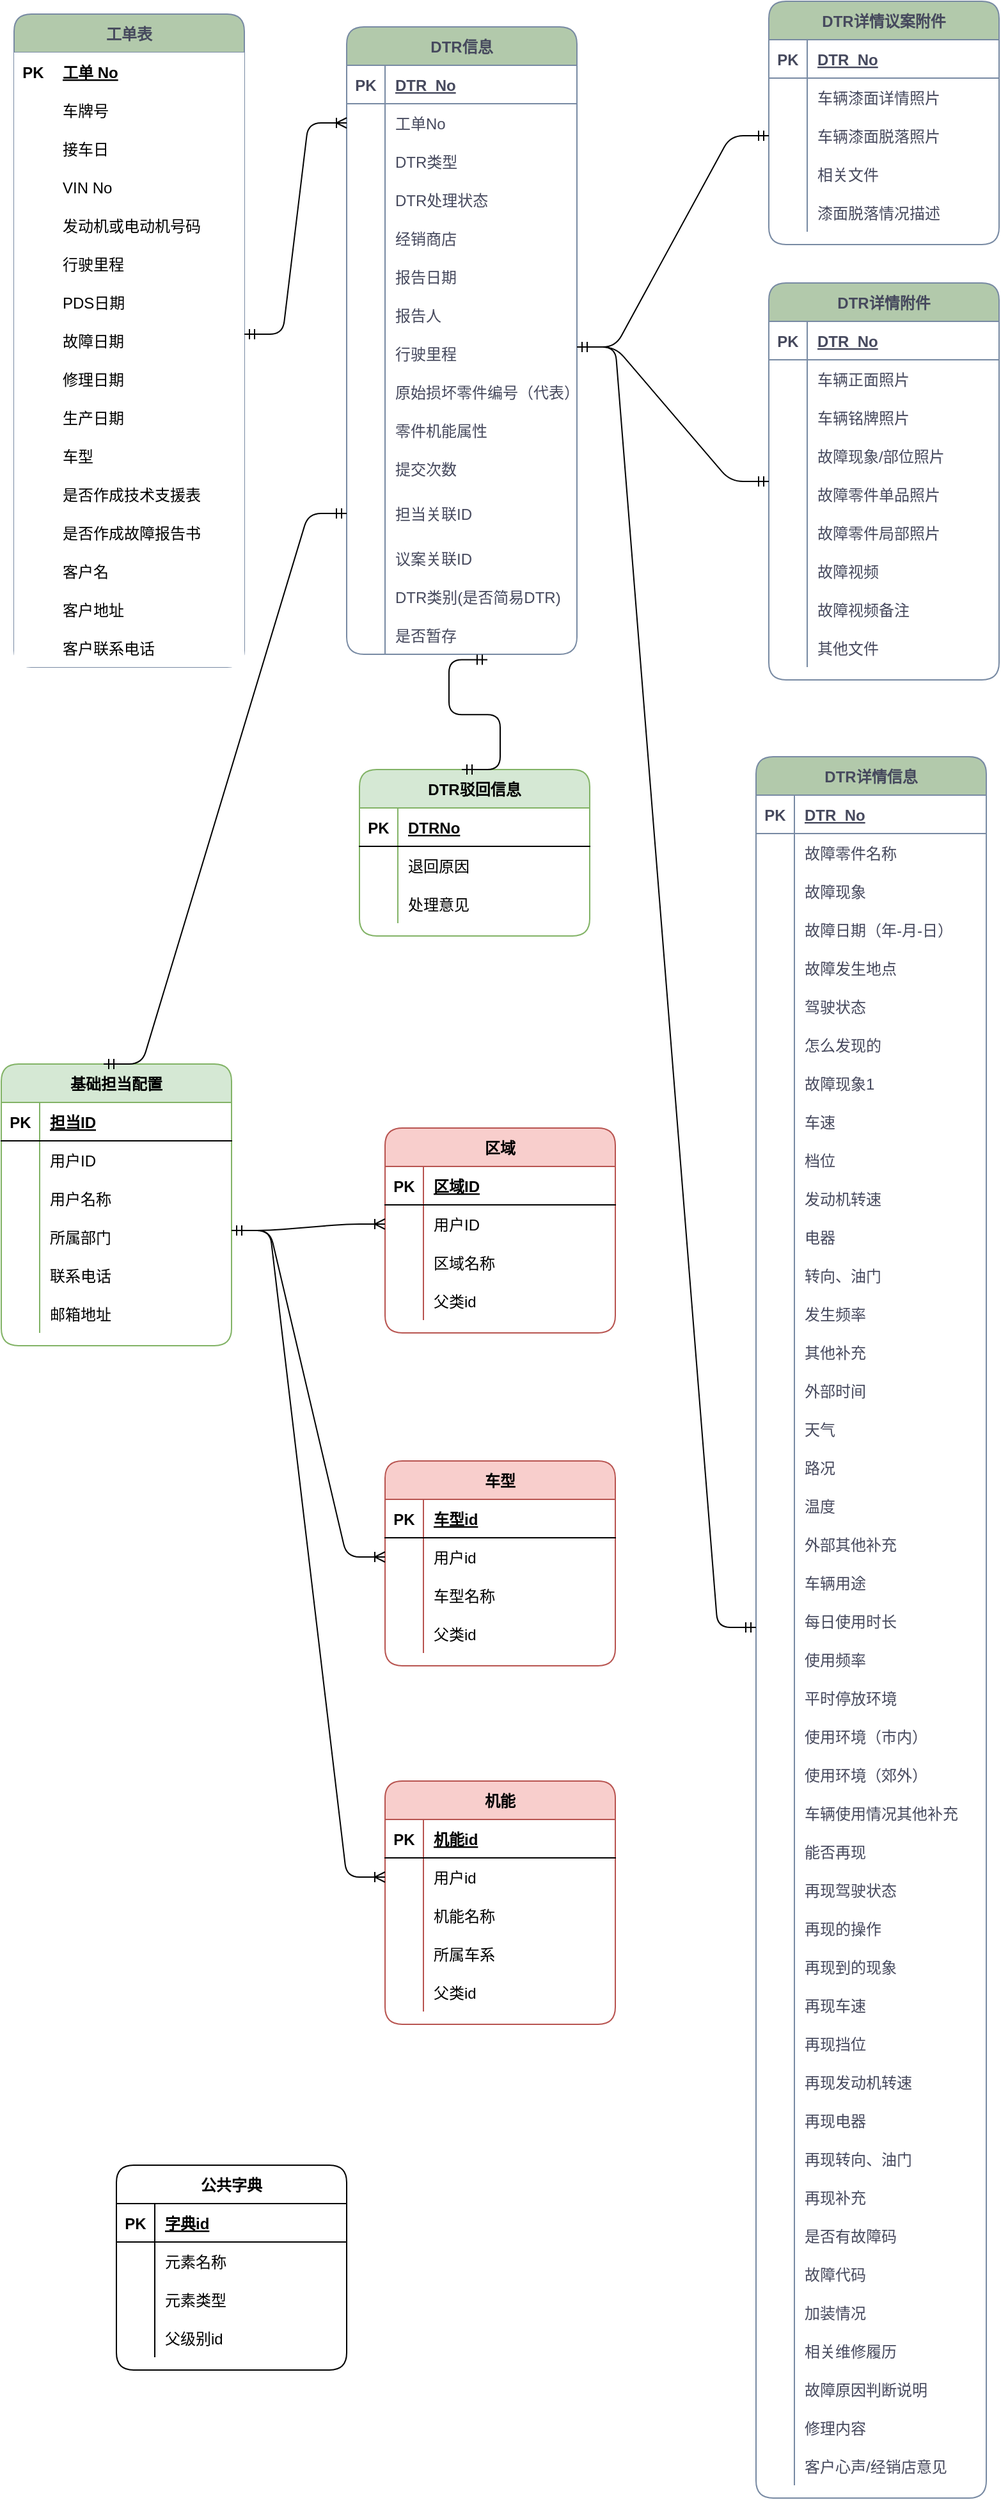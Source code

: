 <mxfile version="16.0.0" type="github">
  <diagram id="LTZaRkjIgqrhDiBjfFHh" name="Page-1">
    <mxGraphModel dx="1038" dy="579" grid="1" gridSize="10" guides="1" tooltips="1" connect="1" arrows="1" fold="1" page="1" pageScale="1" pageWidth="827" pageHeight="1169" math="0" shadow="0">
      <root>
        <mxCell id="0" />
        <mxCell id="1" parent="0" />
        <mxCell id="K7m6DBJdFJsLByfViQcE-1" value="工单表" style="shape=table;startSize=30;container=1;collapsible=1;childLayout=tableLayout;fixedRows=1;rowLines=0;fontStyle=1;align=center;resizeLast=1;fillColor=#B2C9AB;strokeColor=#788AA3;fontColor=#46495D;rounded=1;verticalAlign=middle;" vertex="1" parent="1">
          <mxGeometry x="20" y="30" width="180" height="510" as="geometry" />
        </mxCell>
        <mxCell id="K7m6DBJdFJsLByfViQcE-2" value="" style="shape=partialRectangle;collapsible=0;dropTarget=0;pointerEvents=0;fillColor=#B2C9AB;top=0;left=0;bottom=1;right=0;points=[[0,0.5],[1,0.5]];portConstraint=eastwest;strokeColor=#788AA3;fontColor=#46495D;rounded=1;" vertex="1" parent="K7m6DBJdFJsLByfViQcE-1">
          <mxGeometry y="30" width="180" height="30" as="geometry" />
        </mxCell>
        <mxCell id="K7m6DBJdFJsLByfViQcE-3" value="PK" style="shape=partialRectangle;connectable=0;top=0;left=0;bottom=0;right=0;fontStyle=1;overflow=hidden;rounded=1;" vertex="1" parent="K7m6DBJdFJsLByfViQcE-2">
          <mxGeometry width="30" height="30" as="geometry">
            <mxRectangle width="30" height="30" as="alternateBounds" />
          </mxGeometry>
        </mxCell>
        <mxCell id="K7m6DBJdFJsLByfViQcE-4" value="工单 No" style="shape=partialRectangle;connectable=0;top=0;left=0;bottom=0;right=0;align=left;spacingLeft=6;fontStyle=5;overflow=hidden;rounded=1;" vertex="1" parent="K7m6DBJdFJsLByfViQcE-2">
          <mxGeometry x="30" width="150" height="30" as="geometry">
            <mxRectangle width="150" height="30" as="alternateBounds" />
          </mxGeometry>
        </mxCell>
        <mxCell id="K7m6DBJdFJsLByfViQcE-5" value="" style="shape=partialRectangle;collapsible=0;dropTarget=0;pointerEvents=0;top=0;left=0;bottom=0;right=0;points=[[0,0.5],[1,0.5]];portConstraint=eastwest;rounded=1;" vertex="1" parent="K7m6DBJdFJsLByfViQcE-1">
          <mxGeometry y="60" width="180" height="30" as="geometry" />
        </mxCell>
        <mxCell id="K7m6DBJdFJsLByfViQcE-6" value="" style="shape=partialRectangle;connectable=0;top=0;left=0;bottom=0;right=0;editable=1;overflow=hidden;rounded=1;" vertex="1" parent="K7m6DBJdFJsLByfViQcE-5">
          <mxGeometry width="30" height="30" as="geometry">
            <mxRectangle width="30" height="30" as="alternateBounds" />
          </mxGeometry>
        </mxCell>
        <mxCell id="K7m6DBJdFJsLByfViQcE-7" value="车牌号" style="shape=partialRectangle;connectable=0;top=0;left=0;bottom=0;right=0;align=left;spacingLeft=6;overflow=hidden;rounded=1;" vertex="1" parent="K7m6DBJdFJsLByfViQcE-5">
          <mxGeometry x="30" width="150" height="30" as="geometry">
            <mxRectangle width="150" height="30" as="alternateBounds" />
          </mxGeometry>
        </mxCell>
        <mxCell id="K7m6DBJdFJsLByfViQcE-8" value="" style="shape=partialRectangle;collapsible=0;dropTarget=0;pointerEvents=0;top=0;left=0;bottom=0;right=0;points=[[0,0.5],[1,0.5]];portConstraint=eastwest;rounded=1;" vertex="1" parent="K7m6DBJdFJsLByfViQcE-1">
          <mxGeometry y="90" width="180" height="30" as="geometry" />
        </mxCell>
        <mxCell id="K7m6DBJdFJsLByfViQcE-9" value="" style="shape=partialRectangle;connectable=0;top=0;left=0;bottom=0;right=0;editable=1;overflow=hidden;rounded=1;" vertex="1" parent="K7m6DBJdFJsLByfViQcE-8">
          <mxGeometry width="30" height="30" as="geometry">
            <mxRectangle width="30" height="30" as="alternateBounds" />
          </mxGeometry>
        </mxCell>
        <mxCell id="K7m6DBJdFJsLByfViQcE-10" value="接车日" style="shape=partialRectangle;connectable=0;top=0;left=0;bottom=0;right=0;align=left;spacingLeft=6;overflow=hidden;rounded=1;" vertex="1" parent="K7m6DBJdFJsLByfViQcE-8">
          <mxGeometry x="30" width="150" height="30" as="geometry">
            <mxRectangle width="150" height="30" as="alternateBounds" />
          </mxGeometry>
        </mxCell>
        <mxCell id="K7m6DBJdFJsLByfViQcE-11" value="" style="shape=partialRectangle;collapsible=0;dropTarget=0;pointerEvents=0;top=0;left=0;bottom=0;right=0;points=[[0,0.5],[1,0.5]];portConstraint=eastwest;rounded=1;" vertex="1" parent="K7m6DBJdFJsLByfViQcE-1">
          <mxGeometry y="120" width="180" height="30" as="geometry" />
        </mxCell>
        <mxCell id="K7m6DBJdFJsLByfViQcE-12" value="" style="shape=partialRectangle;connectable=0;top=0;left=0;bottom=0;right=0;editable=1;overflow=hidden;rounded=1;" vertex="1" parent="K7m6DBJdFJsLByfViQcE-11">
          <mxGeometry width="30" height="30" as="geometry">
            <mxRectangle width="30" height="30" as="alternateBounds" />
          </mxGeometry>
        </mxCell>
        <mxCell id="K7m6DBJdFJsLByfViQcE-13" value="VIN No" style="shape=partialRectangle;connectable=0;top=0;left=0;bottom=0;right=0;align=left;spacingLeft=6;overflow=hidden;rounded=1;" vertex="1" parent="K7m6DBJdFJsLByfViQcE-11">
          <mxGeometry x="30" width="150" height="30" as="geometry">
            <mxRectangle width="150" height="30" as="alternateBounds" />
          </mxGeometry>
        </mxCell>
        <mxCell id="K7m6DBJdFJsLByfViQcE-86" style="shape=partialRectangle;collapsible=0;dropTarget=0;pointerEvents=0;top=0;left=0;bottom=0;right=0;points=[[0,0.5],[1,0.5]];portConstraint=eastwest;rounded=1;" vertex="1" parent="K7m6DBJdFJsLByfViQcE-1">
          <mxGeometry y="150" width="180" height="30" as="geometry" />
        </mxCell>
        <mxCell id="K7m6DBJdFJsLByfViQcE-87" style="shape=partialRectangle;connectable=0;top=0;left=0;bottom=0;right=0;editable=1;overflow=hidden;rounded=1;" vertex="1" parent="K7m6DBJdFJsLByfViQcE-86">
          <mxGeometry width="30" height="30" as="geometry">
            <mxRectangle width="30" height="30" as="alternateBounds" />
          </mxGeometry>
        </mxCell>
        <mxCell id="K7m6DBJdFJsLByfViQcE-88" value="发动机或电动机号码" style="shape=partialRectangle;connectable=0;top=0;left=0;bottom=0;right=0;align=left;spacingLeft=6;overflow=hidden;rounded=1;" vertex="1" parent="K7m6DBJdFJsLByfViQcE-86">
          <mxGeometry x="30" width="150" height="30" as="geometry">
            <mxRectangle width="150" height="30" as="alternateBounds" />
          </mxGeometry>
        </mxCell>
        <mxCell id="K7m6DBJdFJsLByfViQcE-89" style="shape=partialRectangle;collapsible=0;dropTarget=0;pointerEvents=0;top=0;left=0;bottom=0;right=0;points=[[0,0.5],[1,0.5]];portConstraint=eastwest;rounded=1;" vertex="1" parent="K7m6DBJdFJsLByfViQcE-1">
          <mxGeometry y="180" width="180" height="30" as="geometry" />
        </mxCell>
        <mxCell id="K7m6DBJdFJsLByfViQcE-90" style="shape=partialRectangle;connectable=0;top=0;left=0;bottom=0;right=0;editable=1;overflow=hidden;rounded=1;" vertex="1" parent="K7m6DBJdFJsLByfViQcE-89">
          <mxGeometry width="30" height="30" as="geometry">
            <mxRectangle width="30" height="30" as="alternateBounds" />
          </mxGeometry>
        </mxCell>
        <mxCell id="K7m6DBJdFJsLByfViQcE-91" value="行驶里程" style="shape=partialRectangle;connectable=0;top=0;left=0;bottom=0;right=0;align=left;spacingLeft=6;overflow=hidden;rounded=1;" vertex="1" parent="K7m6DBJdFJsLByfViQcE-89">
          <mxGeometry x="30" width="150" height="30" as="geometry">
            <mxRectangle width="150" height="30" as="alternateBounds" />
          </mxGeometry>
        </mxCell>
        <mxCell id="K7m6DBJdFJsLByfViQcE-92" style="shape=partialRectangle;collapsible=0;dropTarget=0;pointerEvents=0;top=0;left=0;bottom=0;right=0;points=[[0,0.5],[1,0.5]];portConstraint=eastwest;rounded=1;" vertex="1" parent="K7m6DBJdFJsLByfViQcE-1">
          <mxGeometry y="210" width="180" height="30" as="geometry" />
        </mxCell>
        <mxCell id="K7m6DBJdFJsLByfViQcE-93" style="shape=partialRectangle;connectable=0;top=0;left=0;bottom=0;right=0;editable=1;overflow=hidden;rounded=1;" vertex="1" parent="K7m6DBJdFJsLByfViQcE-92">
          <mxGeometry width="30" height="30" as="geometry">
            <mxRectangle width="30" height="30" as="alternateBounds" />
          </mxGeometry>
        </mxCell>
        <mxCell id="K7m6DBJdFJsLByfViQcE-94" value="PDS日期" style="shape=partialRectangle;connectable=0;top=0;left=0;bottom=0;right=0;align=left;spacingLeft=6;overflow=hidden;rounded=1;" vertex="1" parent="K7m6DBJdFJsLByfViQcE-92">
          <mxGeometry x="30" width="150" height="30" as="geometry">
            <mxRectangle width="150" height="30" as="alternateBounds" />
          </mxGeometry>
        </mxCell>
        <mxCell id="K7m6DBJdFJsLByfViQcE-95" style="shape=partialRectangle;collapsible=0;dropTarget=0;pointerEvents=0;top=0;left=0;bottom=0;right=0;points=[[0,0.5],[1,0.5]];portConstraint=eastwest;rounded=1;" vertex="1" parent="K7m6DBJdFJsLByfViQcE-1">
          <mxGeometry y="240" width="180" height="30" as="geometry" />
        </mxCell>
        <mxCell id="K7m6DBJdFJsLByfViQcE-96" style="shape=partialRectangle;connectable=0;top=0;left=0;bottom=0;right=0;editable=1;overflow=hidden;rounded=1;" vertex="1" parent="K7m6DBJdFJsLByfViQcE-95">
          <mxGeometry width="30" height="30" as="geometry">
            <mxRectangle width="30" height="30" as="alternateBounds" />
          </mxGeometry>
        </mxCell>
        <mxCell id="K7m6DBJdFJsLByfViQcE-97" value="故障日期" style="shape=partialRectangle;connectable=0;top=0;left=0;bottom=0;right=0;align=left;spacingLeft=6;overflow=hidden;rounded=1;" vertex="1" parent="K7m6DBJdFJsLByfViQcE-95">
          <mxGeometry x="30" width="150" height="30" as="geometry">
            <mxRectangle width="150" height="30" as="alternateBounds" />
          </mxGeometry>
        </mxCell>
        <mxCell id="K7m6DBJdFJsLByfViQcE-98" style="shape=partialRectangle;collapsible=0;dropTarget=0;pointerEvents=0;top=0;left=0;bottom=0;right=0;points=[[0,0.5],[1,0.5]];portConstraint=eastwest;rounded=1;" vertex="1" parent="K7m6DBJdFJsLByfViQcE-1">
          <mxGeometry y="270" width="180" height="30" as="geometry" />
        </mxCell>
        <mxCell id="K7m6DBJdFJsLByfViQcE-99" style="shape=partialRectangle;connectable=0;top=0;left=0;bottom=0;right=0;editable=1;overflow=hidden;rounded=1;" vertex="1" parent="K7m6DBJdFJsLByfViQcE-98">
          <mxGeometry width="30" height="30" as="geometry">
            <mxRectangle width="30" height="30" as="alternateBounds" />
          </mxGeometry>
        </mxCell>
        <mxCell id="K7m6DBJdFJsLByfViQcE-100" value="修理日期" style="shape=partialRectangle;connectable=0;top=0;left=0;bottom=0;right=0;align=left;spacingLeft=6;overflow=hidden;rounded=1;" vertex="1" parent="K7m6DBJdFJsLByfViQcE-98">
          <mxGeometry x="30" width="150" height="30" as="geometry">
            <mxRectangle width="150" height="30" as="alternateBounds" />
          </mxGeometry>
        </mxCell>
        <mxCell id="K7m6DBJdFJsLByfViQcE-101" style="shape=partialRectangle;collapsible=0;dropTarget=0;pointerEvents=0;top=0;left=0;bottom=0;right=0;points=[[0,0.5],[1,0.5]];portConstraint=eastwest;rounded=1;" vertex="1" parent="K7m6DBJdFJsLByfViQcE-1">
          <mxGeometry y="300" width="180" height="30" as="geometry" />
        </mxCell>
        <mxCell id="K7m6DBJdFJsLByfViQcE-102" style="shape=partialRectangle;connectable=0;top=0;left=0;bottom=0;right=0;editable=1;overflow=hidden;rounded=1;" vertex="1" parent="K7m6DBJdFJsLByfViQcE-101">
          <mxGeometry width="30" height="30" as="geometry">
            <mxRectangle width="30" height="30" as="alternateBounds" />
          </mxGeometry>
        </mxCell>
        <mxCell id="K7m6DBJdFJsLByfViQcE-103" value="生产日期" style="shape=partialRectangle;connectable=0;top=0;left=0;bottom=0;right=0;align=left;spacingLeft=6;overflow=hidden;rounded=1;" vertex="1" parent="K7m6DBJdFJsLByfViQcE-101">
          <mxGeometry x="30" width="150" height="30" as="geometry">
            <mxRectangle width="150" height="30" as="alternateBounds" />
          </mxGeometry>
        </mxCell>
        <mxCell id="K7m6DBJdFJsLByfViQcE-104" style="shape=partialRectangle;collapsible=0;dropTarget=0;pointerEvents=0;top=0;left=0;bottom=0;right=0;points=[[0,0.5],[1,0.5]];portConstraint=eastwest;rounded=1;" vertex="1" parent="K7m6DBJdFJsLByfViQcE-1">
          <mxGeometry y="330" width="180" height="30" as="geometry" />
        </mxCell>
        <mxCell id="K7m6DBJdFJsLByfViQcE-105" style="shape=partialRectangle;connectable=0;top=0;left=0;bottom=0;right=0;editable=1;overflow=hidden;rounded=1;" vertex="1" parent="K7m6DBJdFJsLByfViQcE-104">
          <mxGeometry width="30" height="30" as="geometry">
            <mxRectangle width="30" height="30" as="alternateBounds" />
          </mxGeometry>
        </mxCell>
        <mxCell id="K7m6DBJdFJsLByfViQcE-106" value="车型" style="shape=partialRectangle;connectable=0;top=0;left=0;bottom=0;right=0;align=left;spacingLeft=6;overflow=hidden;rounded=1;" vertex="1" parent="K7m6DBJdFJsLByfViQcE-104">
          <mxGeometry x="30" width="150" height="30" as="geometry">
            <mxRectangle width="150" height="30" as="alternateBounds" />
          </mxGeometry>
        </mxCell>
        <mxCell id="K7m6DBJdFJsLByfViQcE-107" style="shape=partialRectangle;collapsible=0;dropTarget=0;pointerEvents=0;top=0;left=0;bottom=0;right=0;points=[[0,0.5],[1,0.5]];portConstraint=eastwest;rounded=1;" vertex="1" parent="K7m6DBJdFJsLByfViQcE-1">
          <mxGeometry y="360" width="180" height="30" as="geometry" />
        </mxCell>
        <mxCell id="K7m6DBJdFJsLByfViQcE-108" style="shape=partialRectangle;connectable=0;top=0;left=0;bottom=0;right=0;editable=1;overflow=hidden;rounded=1;" vertex="1" parent="K7m6DBJdFJsLByfViQcE-107">
          <mxGeometry width="30" height="30" as="geometry">
            <mxRectangle width="30" height="30" as="alternateBounds" />
          </mxGeometry>
        </mxCell>
        <mxCell id="K7m6DBJdFJsLByfViQcE-109" value="是否作成技术支援表" style="shape=partialRectangle;connectable=0;top=0;left=0;bottom=0;right=0;align=left;spacingLeft=6;overflow=hidden;rounded=1;" vertex="1" parent="K7m6DBJdFJsLByfViQcE-107">
          <mxGeometry x="30" width="150" height="30" as="geometry">
            <mxRectangle width="150" height="30" as="alternateBounds" />
          </mxGeometry>
        </mxCell>
        <mxCell id="K7m6DBJdFJsLByfViQcE-122" style="shape=partialRectangle;collapsible=0;dropTarget=0;pointerEvents=0;top=0;left=0;bottom=0;right=0;points=[[0,0.5],[1,0.5]];portConstraint=eastwest;rounded=1;" vertex="1" parent="K7m6DBJdFJsLByfViQcE-1">
          <mxGeometry y="390" width="180" height="30" as="geometry" />
        </mxCell>
        <mxCell id="K7m6DBJdFJsLByfViQcE-123" style="shape=partialRectangle;connectable=0;top=0;left=0;bottom=0;right=0;editable=1;overflow=hidden;rounded=1;" vertex="1" parent="K7m6DBJdFJsLByfViQcE-122">
          <mxGeometry width="30" height="30" as="geometry">
            <mxRectangle width="30" height="30" as="alternateBounds" />
          </mxGeometry>
        </mxCell>
        <mxCell id="K7m6DBJdFJsLByfViQcE-124" value="是否作成故障报告书" style="shape=partialRectangle;connectable=0;top=0;left=0;bottom=0;right=0;align=left;spacingLeft=6;overflow=hidden;rounded=1;" vertex="1" parent="K7m6DBJdFJsLByfViQcE-122">
          <mxGeometry x="30" width="150" height="30" as="geometry">
            <mxRectangle width="150" height="30" as="alternateBounds" />
          </mxGeometry>
        </mxCell>
        <mxCell id="K7m6DBJdFJsLByfViQcE-119" style="shape=partialRectangle;collapsible=0;dropTarget=0;pointerEvents=0;top=0;left=0;bottom=0;right=0;points=[[0,0.5],[1,0.5]];portConstraint=eastwest;rounded=1;" vertex="1" parent="K7m6DBJdFJsLByfViQcE-1">
          <mxGeometry y="420" width="180" height="30" as="geometry" />
        </mxCell>
        <mxCell id="K7m6DBJdFJsLByfViQcE-120" style="shape=partialRectangle;connectable=0;top=0;left=0;bottom=0;right=0;editable=1;overflow=hidden;rounded=1;" vertex="1" parent="K7m6DBJdFJsLByfViQcE-119">
          <mxGeometry width="30" height="30" as="geometry">
            <mxRectangle width="30" height="30" as="alternateBounds" />
          </mxGeometry>
        </mxCell>
        <mxCell id="K7m6DBJdFJsLByfViQcE-121" value="客户名" style="shape=partialRectangle;connectable=0;top=0;left=0;bottom=0;right=0;align=left;spacingLeft=6;overflow=hidden;rounded=1;" vertex="1" parent="K7m6DBJdFJsLByfViQcE-119">
          <mxGeometry x="30" width="150" height="30" as="geometry">
            <mxRectangle width="150" height="30" as="alternateBounds" />
          </mxGeometry>
        </mxCell>
        <mxCell id="K7m6DBJdFJsLByfViQcE-116" style="shape=partialRectangle;collapsible=0;dropTarget=0;pointerEvents=0;top=0;left=0;bottom=0;right=0;points=[[0,0.5],[1,0.5]];portConstraint=eastwest;rounded=1;" vertex="1" parent="K7m6DBJdFJsLByfViQcE-1">
          <mxGeometry y="450" width="180" height="30" as="geometry" />
        </mxCell>
        <mxCell id="K7m6DBJdFJsLByfViQcE-117" style="shape=partialRectangle;connectable=0;top=0;left=0;bottom=0;right=0;editable=1;overflow=hidden;rounded=1;" vertex="1" parent="K7m6DBJdFJsLByfViQcE-116">
          <mxGeometry width="30" height="30" as="geometry">
            <mxRectangle width="30" height="30" as="alternateBounds" />
          </mxGeometry>
        </mxCell>
        <mxCell id="K7m6DBJdFJsLByfViQcE-118" value="客户地址" style="shape=partialRectangle;connectable=0;top=0;left=0;bottom=0;right=0;align=left;spacingLeft=6;overflow=hidden;rounded=1;" vertex="1" parent="K7m6DBJdFJsLByfViQcE-116">
          <mxGeometry x="30" width="150" height="30" as="geometry">
            <mxRectangle width="150" height="30" as="alternateBounds" />
          </mxGeometry>
        </mxCell>
        <mxCell id="K7m6DBJdFJsLByfViQcE-113" style="shape=partialRectangle;collapsible=0;dropTarget=0;pointerEvents=0;top=0;left=0;bottom=0;right=0;points=[[0,0.5],[1,0.5]];portConstraint=eastwest;rounded=1;" vertex="1" parent="K7m6DBJdFJsLByfViQcE-1">
          <mxGeometry y="480" width="180" height="30" as="geometry" />
        </mxCell>
        <mxCell id="K7m6DBJdFJsLByfViQcE-114" style="shape=partialRectangle;connectable=0;top=0;left=0;bottom=0;right=0;editable=1;overflow=hidden;rounded=1;" vertex="1" parent="K7m6DBJdFJsLByfViQcE-113">
          <mxGeometry width="30" height="30" as="geometry">
            <mxRectangle width="30" height="30" as="alternateBounds" />
          </mxGeometry>
        </mxCell>
        <mxCell id="K7m6DBJdFJsLByfViQcE-115" value="客户联系电话" style="shape=partialRectangle;connectable=0;top=0;left=0;bottom=0;right=0;align=left;spacingLeft=6;overflow=hidden;rounded=1;" vertex="1" parent="K7m6DBJdFJsLByfViQcE-113">
          <mxGeometry x="30" width="150" height="30" as="geometry">
            <mxRectangle width="150" height="30" as="alternateBounds" />
          </mxGeometry>
        </mxCell>
        <mxCell id="K7m6DBJdFJsLByfViQcE-14" value="DTR信息" style="shape=table;startSize=30;container=1;collapsible=1;childLayout=tableLayout;fixedRows=1;rowLines=0;fontStyle=1;align=center;resizeLast=1;fillColor=#B2C9AB;strokeColor=#788AA3;fontColor=#46495D;rounded=1;" vertex="1" parent="1">
          <mxGeometry x="280" y="40" width="180" height="490" as="geometry" />
        </mxCell>
        <mxCell id="K7m6DBJdFJsLByfViQcE-15" value="" style="shape=partialRectangle;collapsible=0;dropTarget=0;pointerEvents=0;fillColor=none;top=0;left=0;bottom=1;right=0;points=[[0,0.5],[1,0.5]];portConstraint=eastwest;strokeColor=#788AA3;fontColor=#46495D;rounded=1;" vertex="1" parent="K7m6DBJdFJsLByfViQcE-14">
          <mxGeometry y="30" width="180" height="30" as="geometry" />
        </mxCell>
        <mxCell id="K7m6DBJdFJsLByfViQcE-16" value="PK" style="shape=partialRectangle;connectable=0;fillColor=none;top=0;left=0;bottom=0;right=0;fontStyle=1;overflow=hidden;strokeColor=#788AA3;fontColor=#46495D;rounded=1;" vertex="1" parent="K7m6DBJdFJsLByfViQcE-15">
          <mxGeometry width="30" height="30" as="geometry">
            <mxRectangle width="30" height="30" as="alternateBounds" />
          </mxGeometry>
        </mxCell>
        <mxCell id="K7m6DBJdFJsLByfViQcE-17" value="DTR_No" style="shape=partialRectangle;connectable=0;fillColor=none;top=0;left=0;bottom=0;right=0;align=left;spacingLeft=6;fontStyle=5;overflow=hidden;strokeColor=#788AA3;fontColor=#46495D;rounded=1;" vertex="1" parent="K7m6DBJdFJsLByfViQcE-15">
          <mxGeometry x="30" width="150" height="30" as="geometry">
            <mxRectangle width="150" height="30" as="alternateBounds" />
          </mxGeometry>
        </mxCell>
        <mxCell id="K7m6DBJdFJsLByfViQcE-18" value="" style="shape=partialRectangle;collapsible=0;dropTarget=0;pointerEvents=0;fillColor=none;top=0;left=0;bottom=0;right=0;points=[[0,0.5],[1,0.5]];portConstraint=eastwest;strokeColor=#788AA3;fontColor=#46495D;rounded=1;" vertex="1" parent="K7m6DBJdFJsLByfViQcE-14">
          <mxGeometry y="60" width="180" height="30" as="geometry" />
        </mxCell>
        <mxCell id="K7m6DBJdFJsLByfViQcE-19" value="" style="shape=partialRectangle;connectable=0;fillColor=none;top=0;left=0;bottom=0;right=0;editable=1;overflow=hidden;strokeColor=#788AA3;fontColor=#46495D;rounded=1;" vertex="1" parent="K7m6DBJdFJsLByfViQcE-18">
          <mxGeometry width="30" height="30" as="geometry">
            <mxRectangle width="30" height="30" as="alternateBounds" />
          </mxGeometry>
        </mxCell>
        <mxCell id="K7m6DBJdFJsLByfViQcE-20" value="工单No" style="shape=partialRectangle;connectable=0;fillColor=none;top=0;left=0;bottom=0;right=0;align=left;spacingLeft=6;overflow=hidden;strokeColor=#788AA3;fontColor=#46495D;rounded=1;" vertex="1" parent="K7m6DBJdFJsLByfViQcE-18">
          <mxGeometry x="30" width="150" height="30" as="geometry">
            <mxRectangle width="150" height="30" as="alternateBounds" />
          </mxGeometry>
        </mxCell>
        <mxCell id="K7m6DBJdFJsLByfViQcE-21" value="" style="shape=partialRectangle;collapsible=0;dropTarget=0;pointerEvents=0;fillColor=none;top=0;left=0;bottom=0;right=0;points=[[0,0.5],[1,0.5]];portConstraint=eastwest;strokeColor=#788AA3;fontColor=#46495D;rounded=1;" vertex="1" parent="K7m6DBJdFJsLByfViQcE-14">
          <mxGeometry y="90" width="180" height="30" as="geometry" />
        </mxCell>
        <mxCell id="K7m6DBJdFJsLByfViQcE-22" value="" style="shape=partialRectangle;connectable=0;fillColor=none;top=0;left=0;bottom=0;right=0;editable=1;overflow=hidden;strokeColor=#788AA3;fontColor=#46495D;rounded=1;" vertex="1" parent="K7m6DBJdFJsLByfViQcE-21">
          <mxGeometry width="30" height="30" as="geometry">
            <mxRectangle width="30" height="30" as="alternateBounds" />
          </mxGeometry>
        </mxCell>
        <mxCell id="K7m6DBJdFJsLByfViQcE-23" value="DTR类型" style="shape=partialRectangle;connectable=0;fillColor=none;top=0;left=0;bottom=0;right=0;align=left;spacingLeft=6;overflow=hidden;strokeColor=#788AA3;fontColor=#46495D;rounded=1;" vertex="1" parent="K7m6DBJdFJsLByfViQcE-21">
          <mxGeometry x="30" width="150" height="30" as="geometry">
            <mxRectangle width="150" height="30" as="alternateBounds" />
          </mxGeometry>
        </mxCell>
        <mxCell id="K7m6DBJdFJsLByfViQcE-24" value="" style="shape=partialRectangle;collapsible=0;dropTarget=0;pointerEvents=0;fillColor=none;top=0;left=0;bottom=0;right=0;points=[[0,0.5],[1,0.5]];portConstraint=eastwest;strokeColor=#788AA3;fontColor=#46495D;rounded=1;" vertex="1" parent="K7m6DBJdFJsLByfViQcE-14">
          <mxGeometry y="120" width="180" height="30" as="geometry" />
        </mxCell>
        <mxCell id="K7m6DBJdFJsLByfViQcE-25" value="" style="shape=partialRectangle;connectable=0;fillColor=none;top=0;left=0;bottom=0;right=0;editable=1;overflow=hidden;strokeColor=#788AA3;fontColor=#46495D;rounded=1;" vertex="1" parent="K7m6DBJdFJsLByfViQcE-24">
          <mxGeometry width="30" height="30" as="geometry">
            <mxRectangle width="30" height="30" as="alternateBounds" />
          </mxGeometry>
        </mxCell>
        <mxCell id="K7m6DBJdFJsLByfViQcE-26" value="DTR处理状态" style="shape=partialRectangle;connectable=0;fillColor=none;top=0;left=0;bottom=0;right=0;align=left;spacingLeft=6;overflow=hidden;strokeColor=#788AA3;fontColor=#46495D;rounded=1;" vertex="1" parent="K7m6DBJdFJsLByfViQcE-24">
          <mxGeometry x="30" width="150" height="30" as="geometry">
            <mxRectangle width="150" height="30" as="alternateBounds" />
          </mxGeometry>
        </mxCell>
        <mxCell id="K7m6DBJdFJsLByfViQcE-146" style="shape=partialRectangle;collapsible=0;dropTarget=0;pointerEvents=0;fillColor=none;top=0;left=0;bottom=0;right=0;points=[[0,0.5],[1,0.5]];portConstraint=eastwest;strokeColor=#788AA3;fontColor=#46495D;rounded=1;" vertex="1" parent="K7m6DBJdFJsLByfViQcE-14">
          <mxGeometry y="150" width="180" height="30" as="geometry" />
        </mxCell>
        <mxCell id="K7m6DBJdFJsLByfViQcE-147" style="shape=partialRectangle;connectable=0;fillColor=none;top=0;left=0;bottom=0;right=0;editable=1;overflow=hidden;strokeColor=#788AA3;fontColor=#46495D;rounded=1;" vertex="1" parent="K7m6DBJdFJsLByfViQcE-146">
          <mxGeometry width="30" height="30" as="geometry">
            <mxRectangle width="30" height="30" as="alternateBounds" />
          </mxGeometry>
        </mxCell>
        <mxCell id="K7m6DBJdFJsLByfViQcE-148" value="经销商店" style="shape=partialRectangle;connectable=0;fillColor=none;top=0;left=0;bottom=0;right=0;align=left;spacingLeft=6;overflow=hidden;strokeColor=#788AA3;fontColor=#46495D;rounded=1;" vertex="1" parent="K7m6DBJdFJsLByfViQcE-146">
          <mxGeometry x="30" width="150" height="30" as="geometry">
            <mxRectangle width="150" height="30" as="alternateBounds" />
          </mxGeometry>
        </mxCell>
        <mxCell id="K7m6DBJdFJsLByfViQcE-143" style="shape=partialRectangle;collapsible=0;dropTarget=0;pointerEvents=0;fillColor=none;top=0;left=0;bottom=0;right=0;points=[[0,0.5],[1,0.5]];portConstraint=eastwest;strokeColor=#788AA3;fontColor=#46495D;rounded=1;" vertex="1" parent="K7m6DBJdFJsLByfViQcE-14">
          <mxGeometry y="180" width="180" height="30" as="geometry" />
        </mxCell>
        <mxCell id="K7m6DBJdFJsLByfViQcE-144" style="shape=partialRectangle;connectable=0;fillColor=none;top=0;left=0;bottom=0;right=0;editable=1;overflow=hidden;strokeColor=#788AA3;fontColor=#46495D;rounded=1;" vertex="1" parent="K7m6DBJdFJsLByfViQcE-143">
          <mxGeometry width="30" height="30" as="geometry">
            <mxRectangle width="30" height="30" as="alternateBounds" />
          </mxGeometry>
        </mxCell>
        <mxCell id="K7m6DBJdFJsLByfViQcE-145" value="报告日期" style="shape=partialRectangle;connectable=0;fillColor=none;top=0;left=0;bottom=0;right=0;align=left;spacingLeft=6;overflow=hidden;strokeColor=#788AA3;fontColor=#46495D;rounded=1;" vertex="1" parent="K7m6DBJdFJsLByfViQcE-143">
          <mxGeometry x="30" width="150" height="30" as="geometry">
            <mxRectangle width="150" height="30" as="alternateBounds" />
          </mxGeometry>
        </mxCell>
        <mxCell id="K7m6DBJdFJsLByfViQcE-140" style="shape=partialRectangle;collapsible=0;dropTarget=0;pointerEvents=0;fillColor=none;top=0;left=0;bottom=0;right=0;points=[[0,0.5],[1,0.5]];portConstraint=eastwest;strokeColor=#788AA3;fontColor=#46495D;rounded=1;" vertex="1" parent="K7m6DBJdFJsLByfViQcE-14">
          <mxGeometry y="210" width="180" height="30" as="geometry" />
        </mxCell>
        <mxCell id="K7m6DBJdFJsLByfViQcE-141" style="shape=partialRectangle;connectable=0;fillColor=none;top=0;left=0;bottom=0;right=0;editable=1;overflow=hidden;strokeColor=#788AA3;fontColor=#46495D;rounded=1;" vertex="1" parent="K7m6DBJdFJsLByfViQcE-140">
          <mxGeometry width="30" height="30" as="geometry">
            <mxRectangle width="30" height="30" as="alternateBounds" />
          </mxGeometry>
        </mxCell>
        <mxCell id="K7m6DBJdFJsLByfViQcE-142" value="报告人" style="shape=partialRectangle;connectable=0;fillColor=none;top=0;left=0;bottom=0;right=0;align=left;spacingLeft=6;overflow=hidden;strokeColor=#788AA3;fontColor=#46495D;rounded=1;" vertex="1" parent="K7m6DBJdFJsLByfViQcE-140">
          <mxGeometry x="30" width="150" height="30" as="geometry">
            <mxRectangle width="150" height="30" as="alternateBounds" />
          </mxGeometry>
        </mxCell>
        <mxCell id="K7m6DBJdFJsLByfViQcE-137" style="shape=partialRectangle;collapsible=0;dropTarget=0;pointerEvents=0;fillColor=none;top=0;left=0;bottom=0;right=0;points=[[0,0.5],[1,0.5]];portConstraint=eastwest;strokeColor=#788AA3;fontColor=#46495D;rounded=1;" vertex="1" parent="K7m6DBJdFJsLByfViQcE-14">
          <mxGeometry y="240" width="180" height="30" as="geometry" />
        </mxCell>
        <mxCell id="K7m6DBJdFJsLByfViQcE-138" style="shape=partialRectangle;connectable=0;fillColor=none;top=0;left=0;bottom=0;right=0;editable=1;overflow=hidden;strokeColor=#788AA3;fontColor=#46495D;rounded=1;" vertex="1" parent="K7m6DBJdFJsLByfViQcE-137">
          <mxGeometry width="30" height="30" as="geometry">
            <mxRectangle width="30" height="30" as="alternateBounds" />
          </mxGeometry>
        </mxCell>
        <mxCell id="K7m6DBJdFJsLByfViQcE-139" value="行驶里程" style="shape=partialRectangle;connectable=0;fillColor=none;top=0;left=0;bottom=0;right=0;align=left;spacingLeft=6;overflow=hidden;strokeColor=#788AA3;fontColor=#46495D;rounded=1;" vertex="1" parent="K7m6DBJdFJsLByfViQcE-137">
          <mxGeometry x="30" width="150" height="30" as="geometry">
            <mxRectangle width="150" height="30" as="alternateBounds" />
          </mxGeometry>
        </mxCell>
        <mxCell id="K7m6DBJdFJsLByfViQcE-134" style="shape=partialRectangle;collapsible=0;dropTarget=0;pointerEvents=0;fillColor=none;top=0;left=0;bottom=0;right=0;points=[[0,0.5],[1,0.5]];portConstraint=eastwest;strokeColor=#788AA3;fontColor=#46495D;rounded=1;" vertex="1" parent="K7m6DBJdFJsLByfViQcE-14">
          <mxGeometry y="270" width="180" height="30" as="geometry" />
        </mxCell>
        <mxCell id="K7m6DBJdFJsLByfViQcE-135" style="shape=partialRectangle;connectable=0;fillColor=none;top=0;left=0;bottom=0;right=0;editable=1;overflow=hidden;strokeColor=#788AA3;fontColor=#46495D;rounded=1;" vertex="1" parent="K7m6DBJdFJsLByfViQcE-134">
          <mxGeometry width="30" height="30" as="geometry">
            <mxRectangle width="30" height="30" as="alternateBounds" />
          </mxGeometry>
        </mxCell>
        <mxCell id="K7m6DBJdFJsLByfViQcE-136" value="原始损坏零件编号（代表）" style="shape=partialRectangle;connectable=0;fillColor=none;top=0;left=0;bottom=0;right=0;align=left;spacingLeft=6;overflow=hidden;strokeColor=#788AA3;fontColor=#46495D;rounded=1;" vertex="1" parent="K7m6DBJdFJsLByfViQcE-134">
          <mxGeometry x="30" width="150" height="30" as="geometry">
            <mxRectangle width="150" height="30" as="alternateBounds" />
          </mxGeometry>
        </mxCell>
        <mxCell id="K7m6DBJdFJsLByfViQcE-131" style="shape=partialRectangle;collapsible=0;dropTarget=0;pointerEvents=0;fillColor=none;top=0;left=0;bottom=0;right=0;points=[[0,0.5],[1,0.5]];portConstraint=eastwest;strokeColor=#788AA3;fontColor=#46495D;rounded=1;" vertex="1" parent="K7m6DBJdFJsLByfViQcE-14">
          <mxGeometry y="300" width="180" height="30" as="geometry" />
        </mxCell>
        <mxCell id="K7m6DBJdFJsLByfViQcE-132" style="shape=partialRectangle;connectable=0;fillColor=none;top=0;left=0;bottom=0;right=0;editable=1;overflow=hidden;strokeColor=#788AA3;fontColor=#46495D;rounded=1;" vertex="1" parent="K7m6DBJdFJsLByfViQcE-131">
          <mxGeometry width="30" height="30" as="geometry">
            <mxRectangle width="30" height="30" as="alternateBounds" />
          </mxGeometry>
        </mxCell>
        <mxCell id="K7m6DBJdFJsLByfViQcE-133" value="零件机能属性" style="shape=partialRectangle;connectable=0;fillColor=none;top=0;left=0;bottom=0;right=0;align=left;spacingLeft=6;overflow=hidden;strokeColor=#788AA3;fontColor=#46495D;rounded=1;" vertex="1" parent="K7m6DBJdFJsLByfViQcE-131">
          <mxGeometry x="30" width="150" height="30" as="geometry">
            <mxRectangle width="150" height="30" as="alternateBounds" />
          </mxGeometry>
        </mxCell>
        <mxCell id="K7m6DBJdFJsLByfViQcE-128" style="shape=partialRectangle;collapsible=0;dropTarget=0;pointerEvents=0;fillColor=none;top=0;left=0;bottom=0;right=0;points=[[0,0.5],[1,0.5]];portConstraint=eastwest;strokeColor=#788AA3;fontColor=#46495D;rounded=1;" vertex="1" parent="K7m6DBJdFJsLByfViQcE-14">
          <mxGeometry y="330" width="180" height="30" as="geometry" />
        </mxCell>
        <mxCell id="K7m6DBJdFJsLByfViQcE-129" style="shape=partialRectangle;connectable=0;fillColor=none;top=0;left=0;bottom=0;right=0;editable=1;overflow=hidden;strokeColor=#788AA3;fontColor=#46495D;rounded=1;" vertex="1" parent="K7m6DBJdFJsLByfViQcE-128">
          <mxGeometry width="30" height="30" as="geometry">
            <mxRectangle width="30" height="30" as="alternateBounds" />
          </mxGeometry>
        </mxCell>
        <mxCell id="K7m6DBJdFJsLByfViQcE-130" value="提交次数" style="shape=partialRectangle;connectable=0;fillColor=none;top=0;left=0;bottom=0;right=0;align=left;spacingLeft=6;overflow=hidden;strokeColor=#788AA3;fontColor=#46495D;rounded=1;" vertex="1" parent="K7m6DBJdFJsLByfViQcE-128">
          <mxGeometry x="30" width="150" height="30" as="geometry">
            <mxRectangle width="150" height="30" as="alternateBounds" />
          </mxGeometry>
        </mxCell>
        <mxCell id="K7m6DBJdFJsLByfViQcE-125" style="shape=partialRectangle;collapsible=0;dropTarget=0;pointerEvents=0;fillColor=none;top=0;left=0;bottom=0;right=0;points=[[0,0.5],[1,0.5]];portConstraint=eastwest;strokeColor=#788AA3;fontColor=#46495D;rounded=1;" vertex="1" parent="K7m6DBJdFJsLByfViQcE-14">
          <mxGeometry y="360" width="180" height="40" as="geometry" />
        </mxCell>
        <mxCell id="K7m6DBJdFJsLByfViQcE-126" style="shape=partialRectangle;connectable=0;fillColor=none;top=0;left=0;bottom=0;right=0;editable=1;overflow=hidden;strokeColor=#788AA3;fontColor=#46495D;rounded=1;" vertex="1" parent="K7m6DBJdFJsLByfViQcE-125">
          <mxGeometry width="30" height="40" as="geometry">
            <mxRectangle width="30" height="40" as="alternateBounds" />
          </mxGeometry>
        </mxCell>
        <mxCell id="K7m6DBJdFJsLByfViQcE-127" value="担当关联ID" style="shape=partialRectangle;connectable=0;fillColor=none;top=0;left=0;bottom=0;right=0;align=left;spacingLeft=6;overflow=hidden;strokeColor=#788AA3;fontColor=#46495D;rounded=1;" vertex="1" parent="K7m6DBJdFJsLByfViQcE-125">
          <mxGeometry x="30" width="150" height="40" as="geometry">
            <mxRectangle width="150" height="40" as="alternateBounds" />
          </mxGeometry>
        </mxCell>
        <mxCell id="K7m6DBJdFJsLByfViQcE-155" style="shape=partialRectangle;collapsible=0;dropTarget=0;pointerEvents=0;fillColor=none;top=0;left=0;bottom=0;right=0;points=[[0,0.5],[1,0.5]];portConstraint=eastwest;strokeColor=#788AA3;fontColor=#46495D;rounded=1;" vertex="1" parent="K7m6DBJdFJsLByfViQcE-14">
          <mxGeometry y="400" width="180" height="30" as="geometry" />
        </mxCell>
        <mxCell id="K7m6DBJdFJsLByfViQcE-156" style="shape=partialRectangle;connectable=0;fillColor=none;top=0;left=0;bottom=0;right=0;editable=1;overflow=hidden;strokeColor=#788AA3;fontColor=#46495D;rounded=1;" vertex="1" parent="K7m6DBJdFJsLByfViQcE-155">
          <mxGeometry width="30" height="30" as="geometry">
            <mxRectangle width="30" height="30" as="alternateBounds" />
          </mxGeometry>
        </mxCell>
        <mxCell id="K7m6DBJdFJsLByfViQcE-157" value="议案关联ID" style="shape=partialRectangle;connectable=0;fillColor=none;top=0;left=0;bottom=0;right=0;align=left;spacingLeft=6;overflow=hidden;strokeColor=#788AA3;fontColor=#46495D;rounded=1;" vertex="1" parent="K7m6DBJdFJsLByfViQcE-155">
          <mxGeometry x="30" width="150" height="30" as="geometry">
            <mxRectangle width="150" height="30" as="alternateBounds" />
          </mxGeometry>
        </mxCell>
        <mxCell id="K7m6DBJdFJsLByfViQcE-152" style="shape=partialRectangle;collapsible=0;dropTarget=0;pointerEvents=0;fillColor=none;top=0;left=0;bottom=0;right=0;points=[[0,0.5],[1,0.5]];portConstraint=eastwest;strokeColor=#788AA3;fontColor=#46495D;rounded=1;" vertex="1" parent="K7m6DBJdFJsLByfViQcE-14">
          <mxGeometry y="430" width="180" height="30" as="geometry" />
        </mxCell>
        <mxCell id="K7m6DBJdFJsLByfViQcE-153" style="shape=partialRectangle;connectable=0;fillColor=none;top=0;left=0;bottom=0;right=0;editable=1;overflow=hidden;strokeColor=#788AA3;fontColor=#46495D;rounded=1;" vertex="1" parent="K7m6DBJdFJsLByfViQcE-152">
          <mxGeometry width="30" height="30" as="geometry">
            <mxRectangle width="30" height="30" as="alternateBounds" />
          </mxGeometry>
        </mxCell>
        <mxCell id="K7m6DBJdFJsLByfViQcE-154" value="DTR类别(是否简易DTR)" style="shape=partialRectangle;connectable=0;fillColor=none;top=0;left=0;bottom=0;right=0;align=left;spacingLeft=6;overflow=hidden;strokeColor=#788AA3;fontColor=#46495D;rounded=1;" vertex="1" parent="K7m6DBJdFJsLByfViQcE-152">
          <mxGeometry x="30" width="150" height="30" as="geometry">
            <mxRectangle width="150" height="30" as="alternateBounds" />
          </mxGeometry>
        </mxCell>
        <mxCell id="K7m6DBJdFJsLByfViQcE-149" style="shape=partialRectangle;collapsible=0;dropTarget=0;pointerEvents=0;fillColor=none;top=0;left=0;bottom=0;right=0;points=[[0,0.5],[1,0.5]];portConstraint=eastwest;strokeColor=#788AA3;fontColor=#46495D;rounded=1;" vertex="1" parent="K7m6DBJdFJsLByfViQcE-14">
          <mxGeometry y="460" width="180" height="30" as="geometry" />
        </mxCell>
        <mxCell id="K7m6DBJdFJsLByfViQcE-150" style="shape=partialRectangle;connectable=0;fillColor=none;top=0;left=0;bottom=0;right=0;editable=1;overflow=hidden;strokeColor=#788AA3;fontColor=#46495D;rounded=1;" vertex="1" parent="K7m6DBJdFJsLByfViQcE-149">
          <mxGeometry width="30" height="30" as="geometry">
            <mxRectangle width="30" height="30" as="alternateBounds" />
          </mxGeometry>
        </mxCell>
        <mxCell id="K7m6DBJdFJsLByfViQcE-151" value="是否暂存" style="shape=partialRectangle;connectable=0;fillColor=none;top=0;left=0;bottom=0;right=0;align=left;spacingLeft=6;overflow=hidden;strokeColor=#788AA3;fontColor=#46495D;rounded=1;" vertex="1" parent="K7m6DBJdFJsLByfViQcE-149">
          <mxGeometry x="30" width="150" height="30" as="geometry">
            <mxRectangle width="150" height="30" as="alternateBounds" />
          </mxGeometry>
        </mxCell>
        <mxCell id="K7m6DBJdFJsLByfViQcE-27" value="DTR详情议案附件" style="shape=table;startSize=30;container=1;collapsible=1;childLayout=tableLayout;fixedRows=1;rowLines=0;fontStyle=1;align=center;resizeLast=1;fillColor=#B2C9AB;strokeColor=#788AA3;fontColor=#46495D;rounded=1;" vertex="1" parent="1">
          <mxGeometry x="610" y="20" width="180" height="190" as="geometry" />
        </mxCell>
        <mxCell id="K7m6DBJdFJsLByfViQcE-28" value="" style="shape=partialRectangle;collapsible=0;dropTarget=0;pointerEvents=0;fillColor=none;top=0;left=0;bottom=1;right=0;points=[[0,0.5],[1,0.5]];portConstraint=eastwest;strokeColor=#788AA3;fontColor=#46495D;rounded=1;" vertex="1" parent="K7m6DBJdFJsLByfViQcE-27">
          <mxGeometry y="30" width="180" height="30" as="geometry" />
        </mxCell>
        <mxCell id="K7m6DBJdFJsLByfViQcE-29" value="PK" style="shape=partialRectangle;connectable=0;fillColor=none;top=0;left=0;bottom=0;right=0;fontStyle=1;overflow=hidden;strokeColor=#788AA3;fontColor=#46495D;rounded=1;" vertex="1" parent="K7m6DBJdFJsLByfViQcE-28">
          <mxGeometry width="30" height="30" as="geometry">
            <mxRectangle width="30" height="30" as="alternateBounds" />
          </mxGeometry>
        </mxCell>
        <mxCell id="K7m6DBJdFJsLByfViQcE-30" value="DTR_No" style="shape=partialRectangle;connectable=0;fillColor=none;top=0;left=0;bottom=0;right=0;align=left;spacingLeft=6;fontStyle=5;overflow=hidden;strokeColor=#788AA3;fontColor=#46495D;rounded=1;" vertex="1" parent="K7m6DBJdFJsLByfViQcE-28">
          <mxGeometry x="30" width="150" height="30" as="geometry">
            <mxRectangle width="150" height="30" as="alternateBounds" />
          </mxGeometry>
        </mxCell>
        <mxCell id="K7m6DBJdFJsLByfViQcE-31" value="" style="shape=partialRectangle;collapsible=0;dropTarget=0;pointerEvents=0;fillColor=none;top=0;left=0;bottom=0;right=0;points=[[0,0.5],[1,0.5]];portConstraint=eastwest;strokeColor=#788AA3;fontColor=#46495D;rounded=1;" vertex="1" parent="K7m6DBJdFJsLByfViQcE-27">
          <mxGeometry y="60" width="180" height="30" as="geometry" />
        </mxCell>
        <mxCell id="K7m6DBJdFJsLByfViQcE-32" value="" style="shape=partialRectangle;connectable=0;fillColor=none;top=0;left=0;bottom=0;right=0;editable=1;overflow=hidden;strokeColor=#788AA3;fontColor=#46495D;rounded=1;" vertex="1" parent="K7m6DBJdFJsLByfViQcE-31">
          <mxGeometry width="30" height="30" as="geometry">
            <mxRectangle width="30" height="30" as="alternateBounds" />
          </mxGeometry>
        </mxCell>
        <mxCell id="K7m6DBJdFJsLByfViQcE-33" value="车辆漆面详情照片" style="shape=partialRectangle;connectable=0;fillColor=none;top=0;left=0;bottom=0;right=0;align=left;spacingLeft=6;overflow=hidden;strokeColor=#788AA3;fontColor=#46495D;rounded=1;" vertex="1" parent="K7m6DBJdFJsLByfViQcE-31">
          <mxGeometry x="30" width="150" height="30" as="geometry">
            <mxRectangle width="150" height="30" as="alternateBounds" />
          </mxGeometry>
        </mxCell>
        <mxCell id="K7m6DBJdFJsLByfViQcE-34" value="" style="shape=partialRectangle;collapsible=0;dropTarget=0;pointerEvents=0;fillColor=none;top=0;left=0;bottom=0;right=0;points=[[0,0.5],[1,0.5]];portConstraint=eastwest;strokeColor=#788AA3;fontColor=#46495D;rounded=1;" vertex="1" parent="K7m6DBJdFJsLByfViQcE-27">
          <mxGeometry y="90" width="180" height="30" as="geometry" />
        </mxCell>
        <mxCell id="K7m6DBJdFJsLByfViQcE-35" value="" style="shape=partialRectangle;connectable=0;fillColor=none;top=0;left=0;bottom=0;right=0;editable=1;overflow=hidden;strokeColor=#788AA3;fontColor=#46495D;rounded=1;" vertex="1" parent="K7m6DBJdFJsLByfViQcE-34">
          <mxGeometry width="30" height="30" as="geometry">
            <mxRectangle width="30" height="30" as="alternateBounds" />
          </mxGeometry>
        </mxCell>
        <mxCell id="K7m6DBJdFJsLByfViQcE-36" value="车辆漆面脱落照片" style="shape=partialRectangle;connectable=0;fillColor=none;top=0;left=0;bottom=0;right=0;align=left;spacingLeft=6;overflow=hidden;strokeColor=#788AA3;fontColor=#46495D;rounded=1;" vertex="1" parent="K7m6DBJdFJsLByfViQcE-34">
          <mxGeometry x="30" width="150" height="30" as="geometry">
            <mxRectangle width="150" height="30" as="alternateBounds" />
          </mxGeometry>
        </mxCell>
        <mxCell id="K7m6DBJdFJsLByfViQcE-37" value="" style="shape=partialRectangle;collapsible=0;dropTarget=0;pointerEvents=0;fillColor=none;top=0;left=0;bottom=0;right=0;points=[[0,0.5],[1,0.5]];portConstraint=eastwest;strokeColor=#788AA3;fontColor=#46495D;rounded=1;" vertex="1" parent="K7m6DBJdFJsLByfViQcE-27">
          <mxGeometry y="120" width="180" height="30" as="geometry" />
        </mxCell>
        <mxCell id="K7m6DBJdFJsLByfViQcE-38" value="" style="shape=partialRectangle;connectable=0;fillColor=none;top=0;left=0;bottom=0;right=0;editable=1;overflow=hidden;strokeColor=#788AA3;fontColor=#46495D;rounded=1;" vertex="1" parent="K7m6DBJdFJsLByfViQcE-37">
          <mxGeometry width="30" height="30" as="geometry">
            <mxRectangle width="30" height="30" as="alternateBounds" />
          </mxGeometry>
        </mxCell>
        <mxCell id="K7m6DBJdFJsLByfViQcE-39" value="相关文件" style="shape=partialRectangle;connectable=0;fillColor=none;top=0;left=0;bottom=0;right=0;align=left;spacingLeft=6;overflow=hidden;strokeColor=#788AA3;fontColor=#46495D;rounded=1;" vertex="1" parent="K7m6DBJdFJsLByfViQcE-37">
          <mxGeometry x="30" width="150" height="30" as="geometry">
            <mxRectangle width="150" height="30" as="alternateBounds" />
          </mxGeometry>
        </mxCell>
        <mxCell id="K7m6DBJdFJsLByfViQcE-158" style="shape=partialRectangle;collapsible=0;dropTarget=0;pointerEvents=0;fillColor=none;top=0;left=0;bottom=0;right=0;points=[[0,0.5],[1,0.5]];portConstraint=eastwest;strokeColor=#788AA3;fontColor=#46495D;rounded=1;" vertex="1" parent="K7m6DBJdFJsLByfViQcE-27">
          <mxGeometry y="150" width="180" height="30" as="geometry" />
        </mxCell>
        <mxCell id="K7m6DBJdFJsLByfViQcE-159" style="shape=partialRectangle;connectable=0;fillColor=none;top=0;left=0;bottom=0;right=0;editable=1;overflow=hidden;strokeColor=#788AA3;fontColor=#46495D;rounded=1;" vertex="1" parent="K7m6DBJdFJsLByfViQcE-158">
          <mxGeometry width="30" height="30" as="geometry">
            <mxRectangle width="30" height="30" as="alternateBounds" />
          </mxGeometry>
        </mxCell>
        <mxCell id="K7m6DBJdFJsLByfViQcE-160" value="漆面脱落情况描述" style="shape=partialRectangle;connectable=0;fillColor=none;top=0;left=0;bottom=0;right=0;align=left;spacingLeft=6;overflow=hidden;strokeColor=#788AA3;fontColor=#46495D;rounded=1;" vertex="1" parent="K7m6DBJdFJsLByfViQcE-158">
          <mxGeometry x="30" width="150" height="30" as="geometry">
            <mxRectangle width="150" height="30" as="alternateBounds" />
          </mxGeometry>
        </mxCell>
        <mxCell id="K7m6DBJdFJsLByfViQcE-40" value="DTR详情附件" style="shape=table;startSize=30;container=1;collapsible=1;childLayout=tableLayout;fixedRows=1;rowLines=0;fontStyle=1;align=center;resizeLast=1;fillColor=#B2C9AB;strokeColor=#788AA3;fontColor=#46495D;rounded=1;" vertex="1" parent="1">
          <mxGeometry x="610" y="240" width="180" height="310" as="geometry" />
        </mxCell>
        <mxCell id="K7m6DBJdFJsLByfViQcE-41" value="" style="shape=partialRectangle;collapsible=0;dropTarget=0;pointerEvents=0;fillColor=none;top=0;left=0;bottom=1;right=0;points=[[0,0.5],[1,0.5]];portConstraint=eastwest;strokeColor=#788AA3;fontColor=#46495D;rounded=1;" vertex="1" parent="K7m6DBJdFJsLByfViQcE-40">
          <mxGeometry y="30" width="180" height="30" as="geometry" />
        </mxCell>
        <mxCell id="K7m6DBJdFJsLByfViQcE-42" value="PK" style="shape=partialRectangle;connectable=0;fillColor=none;top=0;left=0;bottom=0;right=0;fontStyle=1;overflow=hidden;strokeColor=#788AA3;fontColor=#46495D;rounded=1;" vertex="1" parent="K7m6DBJdFJsLByfViQcE-41">
          <mxGeometry width="30" height="30" as="geometry">
            <mxRectangle width="30" height="30" as="alternateBounds" />
          </mxGeometry>
        </mxCell>
        <mxCell id="K7m6DBJdFJsLByfViQcE-43" value="DTR_No" style="shape=partialRectangle;connectable=0;fillColor=none;top=0;left=0;bottom=0;right=0;align=left;spacingLeft=6;fontStyle=5;overflow=hidden;strokeColor=#788AA3;fontColor=#46495D;rounded=1;" vertex="1" parent="K7m6DBJdFJsLByfViQcE-41">
          <mxGeometry x="30" width="150" height="30" as="geometry">
            <mxRectangle width="150" height="30" as="alternateBounds" />
          </mxGeometry>
        </mxCell>
        <mxCell id="K7m6DBJdFJsLByfViQcE-44" value="" style="shape=partialRectangle;collapsible=0;dropTarget=0;pointerEvents=0;fillColor=none;top=0;left=0;bottom=0;right=0;points=[[0,0.5],[1,0.5]];portConstraint=eastwest;strokeColor=#788AA3;fontColor=#46495D;rounded=1;" vertex="1" parent="K7m6DBJdFJsLByfViQcE-40">
          <mxGeometry y="60" width="180" height="30" as="geometry" />
        </mxCell>
        <mxCell id="K7m6DBJdFJsLByfViQcE-45" value="" style="shape=partialRectangle;connectable=0;fillColor=none;top=0;left=0;bottom=0;right=0;editable=1;overflow=hidden;strokeColor=#788AA3;fontColor=#46495D;rounded=1;" vertex="1" parent="K7m6DBJdFJsLByfViQcE-44">
          <mxGeometry width="30" height="30" as="geometry">
            <mxRectangle width="30" height="30" as="alternateBounds" />
          </mxGeometry>
        </mxCell>
        <mxCell id="K7m6DBJdFJsLByfViQcE-46" value="车辆正面照片" style="shape=partialRectangle;connectable=0;fillColor=none;top=0;left=0;bottom=0;right=0;align=left;spacingLeft=6;overflow=hidden;strokeColor=#788AA3;fontColor=#46495D;rounded=1;" vertex="1" parent="K7m6DBJdFJsLByfViQcE-44">
          <mxGeometry x="30" width="150" height="30" as="geometry">
            <mxRectangle width="150" height="30" as="alternateBounds" />
          </mxGeometry>
        </mxCell>
        <mxCell id="K7m6DBJdFJsLByfViQcE-47" value="" style="shape=partialRectangle;collapsible=0;dropTarget=0;pointerEvents=0;fillColor=none;top=0;left=0;bottom=0;right=0;points=[[0,0.5],[1,0.5]];portConstraint=eastwest;strokeColor=#788AA3;fontColor=#46495D;rounded=1;" vertex="1" parent="K7m6DBJdFJsLByfViQcE-40">
          <mxGeometry y="90" width="180" height="30" as="geometry" />
        </mxCell>
        <mxCell id="K7m6DBJdFJsLByfViQcE-48" value="" style="shape=partialRectangle;connectable=0;fillColor=none;top=0;left=0;bottom=0;right=0;editable=1;overflow=hidden;strokeColor=#788AA3;fontColor=#46495D;rounded=1;" vertex="1" parent="K7m6DBJdFJsLByfViQcE-47">
          <mxGeometry width="30" height="30" as="geometry">
            <mxRectangle width="30" height="30" as="alternateBounds" />
          </mxGeometry>
        </mxCell>
        <mxCell id="K7m6DBJdFJsLByfViQcE-49" value="车辆铭牌照片" style="shape=partialRectangle;connectable=0;fillColor=none;top=0;left=0;bottom=0;right=0;align=left;spacingLeft=6;overflow=hidden;strokeColor=#788AA3;fontColor=#46495D;rounded=1;" vertex="1" parent="K7m6DBJdFJsLByfViQcE-47">
          <mxGeometry x="30" width="150" height="30" as="geometry">
            <mxRectangle width="150" height="30" as="alternateBounds" />
          </mxGeometry>
        </mxCell>
        <mxCell id="K7m6DBJdFJsLByfViQcE-50" value="" style="shape=partialRectangle;collapsible=0;dropTarget=0;pointerEvents=0;fillColor=none;top=0;left=0;bottom=0;right=0;points=[[0,0.5],[1,0.5]];portConstraint=eastwest;strokeColor=#788AA3;fontColor=#46495D;rounded=1;" vertex="1" parent="K7m6DBJdFJsLByfViQcE-40">
          <mxGeometry y="120" width="180" height="30" as="geometry" />
        </mxCell>
        <mxCell id="K7m6DBJdFJsLByfViQcE-51" value="" style="shape=partialRectangle;connectable=0;fillColor=none;top=0;left=0;bottom=0;right=0;editable=1;overflow=hidden;strokeColor=#788AA3;fontColor=#46495D;rounded=1;" vertex="1" parent="K7m6DBJdFJsLByfViQcE-50">
          <mxGeometry width="30" height="30" as="geometry">
            <mxRectangle width="30" height="30" as="alternateBounds" />
          </mxGeometry>
        </mxCell>
        <mxCell id="K7m6DBJdFJsLByfViQcE-52" value="故障现象/部位照片" style="shape=partialRectangle;connectable=0;fillColor=none;top=0;left=0;bottom=0;right=0;align=left;spacingLeft=6;overflow=hidden;strokeColor=#788AA3;fontColor=#46495D;rounded=1;" vertex="1" parent="K7m6DBJdFJsLByfViQcE-50">
          <mxGeometry x="30" width="150" height="30" as="geometry">
            <mxRectangle width="150" height="30" as="alternateBounds" />
          </mxGeometry>
        </mxCell>
        <mxCell id="K7m6DBJdFJsLByfViQcE-176" style="shape=partialRectangle;collapsible=0;dropTarget=0;pointerEvents=0;fillColor=none;top=0;left=0;bottom=0;right=0;points=[[0,0.5],[1,0.5]];portConstraint=eastwest;strokeColor=#788AA3;fontColor=#46495D;rounded=1;" vertex="1" parent="K7m6DBJdFJsLByfViQcE-40">
          <mxGeometry y="150" width="180" height="30" as="geometry" />
        </mxCell>
        <mxCell id="K7m6DBJdFJsLByfViQcE-177" style="shape=partialRectangle;connectable=0;fillColor=none;top=0;left=0;bottom=0;right=0;editable=1;overflow=hidden;strokeColor=#788AA3;fontColor=#46495D;rounded=1;" vertex="1" parent="K7m6DBJdFJsLByfViQcE-176">
          <mxGeometry width="30" height="30" as="geometry">
            <mxRectangle width="30" height="30" as="alternateBounds" />
          </mxGeometry>
        </mxCell>
        <mxCell id="K7m6DBJdFJsLByfViQcE-178" value="故障零件单品照片" style="shape=partialRectangle;connectable=0;fillColor=none;top=0;left=0;bottom=0;right=0;align=left;spacingLeft=6;overflow=hidden;strokeColor=#788AA3;fontColor=#46495D;rounded=1;" vertex="1" parent="K7m6DBJdFJsLByfViQcE-176">
          <mxGeometry x="30" width="150" height="30" as="geometry">
            <mxRectangle width="150" height="30" as="alternateBounds" />
          </mxGeometry>
        </mxCell>
        <mxCell id="K7m6DBJdFJsLByfViQcE-173" style="shape=partialRectangle;collapsible=0;dropTarget=0;pointerEvents=0;fillColor=none;top=0;left=0;bottom=0;right=0;points=[[0,0.5],[1,0.5]];portConstraint=eastwest;strokeColor=#788AA3;fontColor=#46495D;rounded=1;" vertex="1" parent="K7m6DBJdFJsLByfViQcE-40">
          <mxGeometry y="180" width="180" height="30" as="geometry" />
        </mxCell>
        <mxCell id="K7m6DBJdFJsLByfViQcE-174" style="shape=partialRectangle;connectable=0;fillColor=none;top=0;left=0;bottom=0;right=0;editable=1;overflow=hidden;strokeColor=#788AA3;fontColor=#46495D;rounded=1;" vertex="1" parent="K7m6DBJdFJsLByfViQcE-173">
          <mxGeometry width="30" height="30" as="geometry">
            <mxRectangle width="30" height="30" as="alternateBounds" />
          </mxGeometry>
        </mxCell>
        <mxCell id="K7m6DBJdFJsLByfViQcE-175" value="故障零件局部照片" style="shape=partialRectangle;connectable=0;fillColor=none;top=0;left=0;bottom=0;right=0;align=left;spacingLeft=6;overflow=hidden;strokeColor=#788AA3;fontColor=#46495D;rounded=1;" vertex="1" parent="K7m6DBJdFJsLByfViQcE-173">
          <mxGeometry x="30" width="150" height="30" as="geometry">
            <mxRectangle width="150" height="30" as="alternateBounds" />
          </mxGeometry>
        </mxCell>
        <mxCell id="K7m6DBJdFJsLByfViQcE-170" style="shape=partialRectangle;collapsible=0;dropTarget=0;pointerEvents=0;fillColor=none;top=0;left=0;bottom=0;right=0;points=[[0,0.5],[1,0.5]];portConstraint=eastwest;strokeColor=#788AA3;fontColor=#46495D;rounded=1;" vertex="1" parent="K7m6DBJdFJsLByfViQcE-40">
          <mxGeometry y="210" width="180" height="30" as="geometry" />
        </mxCell>
        <mxCell id="K7m6DBJdFJsLByfViQcE-171" style="shape=partialRectangle;connectable=0;fillColor=none;top=0;left=0;bottom=0;right=0;editable=1;overflow=hidden;strokeColor=#788AA3;fontColor=#46495D;rounded=1;" vertex="1" parent="K7m6DBJdFJsLByfViQcE-170">
          <mxGeometry width="30" height="30" as="geometry">
            <mxRectangle width="30" height="30" as="alternateBounds" />
          </mxGeometry>
        </mxCell>
        <mxCell id="K7m6DBJdFJsLByfViQcE-172" value="故障视频" style="shape=partialRectangle;connectable=0;fillColor=none;top=0;left=0;bottom=0;right=0;align=left;spacingLeft=6;overflow=hidden;strokeColor=#788AA3;fontColor=#46495D;rounded=1;" vertex="1" parent="K7m6DBJdFJsLByfViQcE-170">
          <mxGeometry x="30" width="150" height="30" as="geometry">
            <mxRectangle width="150" height="30" as="alternateBounds" />
          </mxGeometry>
        </mxCell>
        <mxCell id="K7m6DBJdFJsLByfViQcE-167" style="shape=partialRectangle;collapsible=0;dropTarget=0;pointerEvents=0;fillColor=none;top=0;left=0;bottom=0;right=0;points=[[0,0.5],[1,0.5]];portConstraint=eastwest;strokeColor=#788AA3;fontColor=#46495D;rounded=1;" vertex="1" parent="K7m6DBJdFJsLByfViQcE-40">
          <mxGeometry y="240" width="180" height="30" as="geometry" />
        </mxCell>
        <mxCell id="K7m6DBJdFJsLByfViQcE-168" style="shape=partialRectangle;connectable=0;fillColor=none;top=0;left=0;bottom=0;right=0;editable=1;overflow=hidden;strokeColor=#788AA3;fontColor=#46495D;rounded=1;" vertex="1" parent="K7m6DBJdFJsLByfViQcE-167">
          <mxGeometry width="30" height="30" as="geometry">
            <mxRectangle width="30" height="30" as="alternateBounds" />
          </mxGeometry>
        </mxCell>
        <mxCell id="K7m6DBJdFJsLByfViQcE-169" value="故障视频备注" style="shape=partialRectangle;connectable=0;fillColor=none;top=0;left=0;bottom=0;right=0;align=left;spacingLeft=6;overflow=hidden;strokeColor=#788AA3;fontColor=#46495D;rounded=1;" vertex="1" parent="K7m6DBJdFJsLByfViQcE-167">
          <mxGeometry x="30" width="150" height="30" as="geometry">
            <mxRectangle width="150" height="30" as="alternateBounds" />
          </mxGeometry>
        </mxCell>
        <mxCell id="K7m6DBJdFJsLByfViQcE-164" style="shape=partialRectangle;collapsible=0;dropTarget=0;pointerEvents=0;fillColor=none;top=0;left=0;bottom=0;right=0;points=[[0,0.5],[1,0.5]];portConstraint=eastwest;strokeColor=#788AA3;fontColor=#46495D;rounded=1;" vertex="1" parent="K7m6DBJdFJsLByfViQcE-40">
          <mxGeometry y="270" width="180" height="30" as="geometry" />
        </mxCell>
        <mxCell id="K7m6DBJdFJsLByfViQcE-165" style="shape=partialRectangle;connectable=0;fillColor=none;top=0;left=0;bottom=0;right=0;editable=1;overflow=hidden;strokeColor=#788AA3;fontColor=#46495D;rounded=1;" vertex="1" parent="K7m6DBJdFJsLByfViQcE-164">
          <mxGeometry width="30" height="30" as="geometry">
            <mxRectangle width="30" height="30" as="alternateBounds" />
          </mxGeometry>
        </mxCell>
        <mxCell id="K7m6DBJdFJsLByfViQcE-166" value="其他文件" style="shape=partialRectangle;connectable=0;fillColor=none;top=0;left=0;bottom=0;right=0;align=left;spacingLeft=6;overflow=hidden;strokeColor=#788AA3;fontColor=#46495D;rounded=1;" vertex="1" parent="K7m6DBJdFJsLByfViQcE-164">
          <mxGeometry x="30" width="150" height="30" as="geometry">
            <mxRectangle width="150" height="30" as="alternateBounds" />
          </mxGeometry>
        </mxCell>
        <mxCell id="K7m6DBJdFJsLByfViQcE-66" value="DTR详情信息" style="shape=table;startSize=30;container=1;collapsible=1;childLayout=tableLayout;fixedRows=1;rowLines=0;fontStyle=1;align=center;resizeLast=1;fillColor=#B2C9AB;strokeColor=#788AA3;fontColor=#46495D;rounded=1;" vertex="1" parent="1">
          <mxGeometry x="600" y="610" width="180" height="1360" as="geometry" />
        </mxCell>
        <mxCell id="K7m6DBJdFJsLByfViQcE-67" value="" style="shape=partialRectangle;collapsible=0;dropTarget=0;pointerEvents=0;fillColor=none;top=0;left=0;bottom=1;right=0;points=[[0,0.5],[1,0.5]];portConstraint=eastwest;strokeColor=#788AA3;fontColor=#46495D;rounded=1;" vertex="1" parent="K7m6DBJdFJsLByfViQcE-66">
          <mxGeometry y="30" width="180" height="30" as="geometry" />
        </mxCell>
        <mxCell id="K7m6DBJdFJsLByfViQcE-68" value="PK" style="shape=partialRectangle;connectable=0;fillColor=none;top=0;left=0;bottom=0;right=0;fontStyle=1;overflow=hidden;strokeColor=#788AA3;fontColor=#46495D;rounded=1;" vertex="1" parent="K7m6DBJdFJsLByfViQcE-67">
          <mxGeometry width="30" height="30" as="geometry">
            <mxRectangle width="30" height="30" as="alternateBounds" />
          </mxGeometry>
        </mxCell>
        <mxCell id="K7m6DBJdFJsLByfViQcE-69" value="DTR_No" style="shape=partialRectangle;connectable=0;fillColor=none;top=0;left=0;bottom=0;right=0;align=left;spacingLeft=6;fontStyle=5;overflow=hidden;strokeColor=#788AA3;fontColor=#46495D;rounded=1;" vertex="1" parent="K7m6DBJdFJsLByfViQcE-67">
          <mxGeometry x="30" width="150" height="30" as="geometry">
            <mxRectangle width="150" height="30" as="alternateBounds" />
          </mxGeometry>
        </mxCell>
        <mxCell id="K7m6DBJdFJsLByfViQcE-70" value="" style="shape=partialRectangle;collapsible=0;dropTarget=0;pointerEvents=0;fillColor=none;top=0;left=0;bottom=0;right=0;points=[[0,0.5],[1,0.5]];portConstraint=eastwest;strokeColor=#788AA3;fontColor=#46495D;rounded=1;" vertex="1" parent="K7m6DBJdFJsLByfViQcE-66">
          <mxGeometry y="60" width="180" height="30" as="geometry" />
        </mxCell>
        <mxCell id="K7m6DBJdFJsLByfViQcE-71" value="" style="shape=partialRectangle;connectable=0;fillColor=none;top=0;left=0;bottom=0;right=0;editable=1;overflow=hidden;strokeColor=#788AA3;fontColor=#46495D;rounded=1;" vertex="1" parent="K7m6DBJdFJsLByfViQcE-70">
          <mxGeometry width="30" height="30" as="geometry">
            <mxRectangle width="30" height="30" as="alternateBounds" />
          </mxGeometry>
        </mxCell>
        <mxCell id="K7m6DBJdFJsLByfViQcE-72" value="故障零件名称" style="shape=partialRectangle;connectable=0;fillColor=none;top=0;left=0;bottom=0;right=0;align=left;spacingLeft=6;overflow=hidden;strokeColor=#788AA3;fontColor=#46495D;rounded=1;" vertex="1" parent="K7m6DBJdFJsLByfViQcE-70">
          <mxGeometry x="30" width="150" height="30" as="geometry">
            <mxRectangle width="150" height="30" as="alternateBounds" />
          </mxGeometry>
        </mxCell>
        <mxCell id="K7m6DBJdFJsLByfViQcE-73" value="" style="shape=partialRectangle;collapsible=0;dropTarget=0;pointerEvents=0;fillColor=none;top=0;left=0;bottom=0;right=0;points=[[0,0.5],[1,0.5]];portConstraint=eastwest;strokeColor=#788AA3;fontColor=#46495D;rounded=1;" vertex="1" parent="K7m6DBJdFJsLByfViQcE-66">
          <mxGeometry y="90" width="180" height="30" as="geometry" />
        </mxCell>
        <mxCell id="K7m6DBJdFJsLByfViQcE-74" value="" style="shape=partialRectangle;connectable=0;fillColor=none;top=0;left=0;bottom=0;right=0;editable=1;overflow=hidden;strokeColor=#788AA3;fontColor=#46495D;rounded=1;" vertex="1" parent="K7m6DBJdFJsLByfViQcE-73">
          <mxGeometry width="30" height="30" as="geometry">
            <mxRectangle width="30" height="30" as="alternateBounds" />
          </mxGeometry>
        </mxCell>
        <mxCell id="K7m6DBJdFJsLByfViQcE-75" value="故障现象" style="shape=partialRectangle;connectable=0;fillColor=none;top=0;left=0;bottom=0;right=0;align=left;spacingLeft=6;overflow=hidden;strokeColor=#788AA3;fontColor=#46495D;rounded=1;" vertex="1" parent="K7m6DBJdFJsLByfViQcE-73">
          <mxGeometry x="30" width="150" height="30" as="geometry">
            <mxRectangle width="150" height="30" as="alternateBounds" />
          </mxGeometry>
        </mxCell>
        <mxCell id="K7m6DBJdFJsLByfViQcE-76" value="" style="shape=partialRectangle;collapsible=0;dropTarget=0;pointerEvents=0;fillColor=none;top=0;left=0;bottom=0;right=0;points=[[0,0.5],[1,0.5]];portConstraint=eastwest;strokeColor=#788AA3;fontColor=#46495D;rounded=1;" vertex="1" parent="K7m6DBJdFJsLByfViQcE-66">
          <mxGeometry y="120" width="180" height="30" as="geometry" />
        </mxCell>
        <mxCell id="K7m6DBJdFJsLByfViQcE-77" value="" style="shape=partialRectangle;connectable=0;fillColor=none;top=0;left=0;bottom=0;right=0;editable=1;overflow=hidden;strokeColor=#788AA3;fontColor=#46495D;rounded=1;" vertex="1" parent="K7m6DBJdFJsLByfViQcE-76">
          <mxGeometry width="30" height="30" as="geometry">
            <mxRectangle width="30" height="30" as="alternateBounds" />
          </mxGeometry>
        </mxCell>
        <mxCell id="K7m6DBJdFJsLByfViQcE-78" value="故障日期（年-月-日）" style="shape=partialRectangle;connectable=0;fillColor=none;top=0;left=0;bottom=0;right=0;align=left;spacingLeft=6;overflow=hidden;strokeColor=#788AA3;fontColor=#46495D;rounded=1;" vertex="1" parent="K7m6DBJdFJsLByfViQcE-76">
          <mxGeometry x="30" width="150" height="30" as="geometry">
            <mxRectangle width="150" height="30" as="alternateBounds" />
          </mxGeometry>
        </mxCell>
        <mxCell id="K7m6DBJdFJsLByfViQcE-179" style="shape=partialRectangle;collapsible=0;dropTarget=0;pointerEvents=0;fillColor=none;top=0;left=0;bottom=0;right=0;points=[[0,0.5],[1,0.5]];portConstraint=eastwest;strokeColor=#788AA3;fontColor=#46495D;rounded=1;" vertex="1" parent="K7m6DBJdFJsLByfViQcE-66">
          <mxGeometry y="150" width="180" height="30" as="geometry" />
        </mxCell>
        <mxCell id="K7m6DBJdFJsLByfViQcE-180" style="shape=partialRectangle;connectable=0;fillColor=none;top=0;left=0;bottom=0;right=0;editable=1;overflow=hidden;strokeColor=#788AA3;fontColor=#46495D;rounded=1;" vertex="1" parent="K7m6DBJdFJsLByfViQcE-179">
          <mxGeometry width="30" height="30" as="geometry">
            <mxRectangle width="30" height="30" as="alternateBounds" />
          </mxGeometry>
        </mxCell>
        <mxCell id="K7m6DBJdFJsLByfViQcE-181" value="故障发生地点" style="shape=partialRectangle;connectable=0;fillColor=none;top=0;left=0;bottom=0;right=0;align=left;spacingLeft=6;overflow=hidden;strokeColor=#788AA3;fontColor=#46495D;rounded=1;" vertex="1" parent="K7m6DBJdFJsLByfViQcE-179">
          <mxGeometry x="30" width="150" height="30" as="geometry">
            <mxRectangle width="150" height="30" as="alternateBounds" />
          </mxGeometry>
        </mxCell>
        <mxCell id="K7m6DBJdFJsLByfViQcE-182" style="shape=partialRectangle;collapsible=0;dropTarget=0;pointerEvents=0;fillColor=none;top=0;left=0;bottom=0;right=0;points=[[0,0.5],[1,0.5]];portConstraint=eastwest;strokeColor=#788AA3;fontColor=#46495D;rounded=1;" vertex="1" parent="K7m6DBJdFJsLByfViQcE-66">
          <mxGeometry y="180" width="180" height="30" as="geometry" />
        </mxCell>
        <mxCell id="K7m6DBJdFJsLByfViQcE-183" style="shape=partialRectangle;connectable=0;fillColor=none;top=0;left=0;bottom=0;right=0;editable=1;overflow=hidden;strokeColor=#788AA3;fontColor=#46495D;rounded=1;" vertex="1" parent="K7m6DBJdFJsLByfViQcE-182">
          <mxGeometry width="30" height="30" as="geometry">
            <mxRectangle width="30" height="30" as="alternateBounds" />
          </mxGeometry>
        </mxCell>
        <mxCell id="K7m6DBJdFJsLByfViQcE-184" value="驾驶状态" style="shape=partialRectangle;connectable=0;fillColor=none;top=0;left=0;bottom=0;right=0;align=left;spacingLeft=6;overflow=hidden;strokeColor=#788AA3;fontColor=#46495D;rounded=1;" vertex="1" parent="K7m6DBJdFJsLByfViQcE-182">
          <mxGeometry x="30" width="150" height="30" as="geometry">
            <mxRectangle width="150" height="30" as="alternateBounds" />
          </mxGeometry>
        </mxCell>
        <mxCell id="K7m6DBJdFJsLByfViQcE-185" style="shape=partialRectangle;collapsible=0;dropTarget=0;pointerEvents=0;fillColor=none;top=0;left=0;bottom=0;right=0;points=[[0,0.5],[1,0.5]];portConstraint=eastwest;strokeColor=#788AA3;fontColor=#46495D;rounded=1;" vertex="1" parent="K7m6DBJdFJsLByfViQcE-66">
          <mxGeometry y="210" width="180" height="30" as="geometry" />
        </mxCell>
        <mxCell id="K7m6DBJdFJsLByfViQcE-186" style="shape=partialRectangle;connectable=0;fillColor=none;top=0;left=0;bottom=0;right=0;editable=1;overflow=hidden;strokeColor=#788AA3;fontColor=#46495D;rounded=1;" vertex="1" parent="K7m6DBJdFJsLByfViQcE-185">
          <mxGeometry width="30" height="30" as="geometry">
            <mxRectangle width="30" height="30" as="alternateBounds" />
          </mxGeometry>
        </mxCell>
        <mxCell id="K7m6DBJdFJsLByfViQcE-187" value="怎么发现的" style="shape=partialRectangle;connectable=0;fillColor=none;top=0;left=0;bottom=0;right=0;align=left;spacingLeft=6;overflow=hidden;strokeColor=#788AA3;fontColor=#46495D;rounded=1;" vertex="1" parent="K7m6DBJdFJsLByfViQcE-185">
          <mxGeometry x="30" width="150" height="30" as="geometry">
            <mxRectangle width="150" height="30" as="alternateBounds" />
          </mxGeometry>
        </mxCell>
        <mxCell id="K7m6DBJdFJsLByfViQcE-188" style="shape=partialRectangle;collapsible=0;dropTarget=0;pointerEvents=0;fillColor=none;top=0;left=0;bottom=0;right=0;points=[[0,0.5],[1,0.5]];portConstraint=eastwest;strokeColor=#788AA3;fontColor=#46495D;rounded=1;" vertex="1" parent="K7m6DBJdFJsLByfViQcE-66">
          <mxGeometry y="240" width="180" height="30" as="geometry" />
        </mxCell>
        <mxCell id="K7m6DBJdFJsLByfViQcE-189" style="shape=partialRectangle;connectable=0;fillColor=none;top=0;left=0;bottom=0;right=0;editable=1;overflow=hidden;strokeColor=#788AA3;fontColor=#46495D;rounded=1;" vertex="1" parent="K7m6DBJdFJsLByfViQcE-188">
          <mxGeometry width="30" height="30" as="geometry">
            <mxRectangle width="30" height="30" as="alternateBounds" />
          </mxGeometry>
        </mxCell>
        <mxCell id="K7m6DBJdFJsLByfViQcE-190" value="故障现象1" style="shape=partialRectangle;connectable=0;fillColor=none;top=0;left=0;bottom=0;right=0;align=left;spacingLeft=6;overflow=hidden;strokeColor=#788AA3;fontColor=#46495D;rounded=1;" vertex="1" parent="K7m6DBJdFJsLByfViQcE-188">
          <mxGeometry x="30" width="150" height="30" as="geometry">
            <mxRectangle width="150" height="30" as="alternateBounds" />
          </mxGeometry>
        </mxCell>
        <mxCell id="K7m6DBJdFJsLByfViQcE-191" style="shape=partialRectangle;collapsible=0;dropTarget=0;pointerEvents=0;fillColor=none;top=0;left=0;bottom=0;right=0;points=[[0,0.5],[1,0.5]];portConstraint=eastwest;strokeColor=#788AA3;fontColor=#46495D;rounded=1;" vertex="1" parent="K7m6DBJdFJsLByfViQcE-66">
          <mxGeometry y="270" width="180" height="30" as="geometry" />
        </mxCell>
        <mxCell id="K7m6DBJdFJsLByfViQcE-192" style="shape=partialRectangle;connectable=0;fillColor=none;top=0;left=0;bottom=0;right=0;editable=1;overflow=hidden;strokeColor=#788AA3;fontColor=#46495D;rounded=1;" vertex="1" parent="K7m6DBJdFJsLByfViQcE-191">
          <mxGeometry width="30" height="30" as="geometry">
            <mxRectangle width="30" height="30" as="alternateBounds" />
          </mxGeometry>
        </mxCell>
        <mxCell id="K7m6DBJdFJsLByfViQcE-193" value="车速" style="shape=partialRectangle;connectable=0;fillColor=none;top=0;left=0;bottom=0;right=0;align=left;spacingLeft=6;overflow=hidden;strokeColor=#788AA3;fontColor=#46495D;rounded=1;" vertex="1" parent="K7m6DBJdFJsLByfViQcE-191">
          <mxGeometry x="30" width="150" height="30" as="geometry">
            <mxRectangle width="150" height="30" as="alternateBounds" />
          </mxGeometry>
        </mxCell>
        <mxCell id="K7m6DBJdFJsLByfViQcE-194" style="shape=partialRectangle;collapsible=0;dropTarget=0;pointerEvents=0;fillColor=none;top=0;left=0;bottom=0;right=0;points=[[0,0.5],[1,0.5]];portConstraint=eastwest;strokeColor=#788AA3;fontColor=#46495D;rounded=1;" vertex="1" parent="K7m6DBJdFJsLByfViQcE-66">
          <mxGeometry y="300" width="180" height="30" as="geometry" />
        </mxCell>
        <mxCell id="K7m6DBJdFJsLByfViQcE-195" style="shape=partialRectangle;connectable=0;fillColor=none;top=0;left=0;bottom=0;right=0;editable=1;overflow=hidden;strokeColor=#788AA3;fontColor=#46495D;rounded=1;" vertex="1" parent="K7m6DBJdFJsLByfViQcE-194">
          <mxGeometry width="30" height="30" as="geometry">
            <mxRectangle width="30" height="30" as="alternateBounds" />
          </mxGeometry>
        </mxCell>
        <mxCell id="K7m6DBJdFJsLByfViQcE-196" value="档位" style="shape=partialRectangle;connectable=0;fillColor=none;top=0;left=0;bottom=0;right=0;align=left;spacingLeft=6;overflow=hidden;strokeColor=#788AA3;fontColor=#46495D;rounded=1;" vertex="1" parent="K7m6DBJdFJsLByfViQcE-194">
          <mxGeometry x="30" width="150" height="30" as="geometry">
            <mxRectangle width="150" height="30" as="alternateBounds" />
          </mxGeometry>
        </mxCell>
        <mxCell id="K7m6DBJdFJsLByfViQcE-197" style="shape=partialRectangle;collapsible=0;dropTarget=0;pointerEvents=0;fillColor=none;top=0;left=0;bottom=0;right=0;points=[[0,0.5],[1,0.5]];portConstraint=eastwest;strokeColor=#788AA3;fontColor=#46495D;rounded=1;" vertex="1" parent="K7m6DBJdFJsLByfViQcE-66">
          <mxGeometry y="330" width="180" height="30" as="geometry" />
        </mxCell>
        <mxCell id="K7m6DBJdFJsLByfViQcE-198" style="shape=partialRectangle;connectable=0;fillColor=none;top=0;left=0;bottom=0;right=0;editable=1;overflow=hidden;strokeColor=#788AA3;fontColor=#46495D;rounded=1;" vertex="1" parent="K7m6DBJdFJsLByfViQcE-197">
          <mxGeometry width="30" height="30" as="geometry">
            <mxRectangle width="30" height="30" as="alternateBounds" />
          </mxGeometry>
        </mxCell>
        <mxCell id="K7m6DBJdFJsLByfViQcE-199" value="发动机转速" style="shape=partialRectangle;connectable=0;fillColor=none;top=0;left=0;bottom=0;right=0;align=left;spacingLeft=6;overflow=hidden;strokeColor=#788AA3;fontColor=#46495D;rounded=1;" vertex="1" parent="K7m6DBJdFJsLByfViQcE-197">
          <mxGeometry x="30" width="150" height="30" as="geometry">
            <mxRectangle width="150" height="30" as="alternateBounds" />
          </mxGeometry>
        </mxCell>
        <mxCell id="K7m6DBJdFJsLByfViQcE-200" style="shape=partialRectangle;collapsible=0;dropTarget=0;pointerEvents=0;fillColor=none;top=0;left=0;bottom=0;right=0;points=[[0,0.5],[1,0.5]];portConstraint=eastwest;strokeColor=#788AA3;fontColor=#46495D;rounded=1;" vertex="1" parent="K7m6DBJdFJsLByfViQcE-66">
          <mxGeometry y="360" width="180" height="30" as="geometry" />
        </mxCell>
        <mxCell id="K7m6DBJdFJsLByfViQcE-201" style="shape=partialRectangle;connectable=0;fillColor=none;top=0;left=0;bottom=0;right=0;editable=1;overflow=hidden;strokeColor=#788AA3;fontColor=#46495D;rounded=1;" vertex="1" parent="K7m6DBJdFJsLByfViQcE-200">
          <mxGeometry width="30" height="30" as="geometry">
            <mxRectangle width="30" height="30" as="alternateBounds" />
          </mxGeometry>
        </mxCell>
        <mxCell id="K7m6DBJdFJsLByfViQcE-202" value="电器" style="shape=partialRectangle;connectable=0;fillColor=none;top=0;left=0;bottom=0;right=0;align=left;spacingLeft=6;overflow=hidden;strokeColor=#788AA3;fontColor=#46495D;rounded=1;" vertex="1" parent="K7m6DBJdFJsLByfViQcE-200">
          <mxGeometry x="30" width="150" height="30" as="geometry">
            <mxRectangle width="150" height="30" as="alternateBounds" />
          </mxGeometry>
        </mxCell>
        <mxCell id="K7m6DBJdFJsLByfViQcE-203" style="shape=partialRectangle;collapsible=0;dropTarget=0;pointerEvents=0;fillColor=none;top=0;left=0;bottom=0;right=0;points=[[0,0.5],[1,0.5]];portConstraint=eastwest;strokeColor=#788AA3;fontColor=#46495D;rounded=1;" vertex="1" parent="K7m6DBJdFJsLByfViQcE-66">
          <mxGeometry y="390" width="180" height="30" as="geometry" />
        </mxCell>
        <mxCell id="K7m6DBJdFJsLByfViQcE-204" style="shape=partialRectangle;connectable=0;fillColor=none;top=0;left=0;bottom=0;right=0;editable=1;overflow=hidden;strokeColor=#788AA3;fontColor=#46495D;rounded=1;" vertex="1" parent="K7m6DBJdFJsLByfViQcE-203">
          <mxGeometry width="30" height="30" as="geometry">
            <mxRectangle width="30" height="30" as="alternateBounds" />
          </mxGeometry>
        </mxCell>
        <mxCell id="K7m6DBJdFJsLByfViQcE-205" value="转向、油门" style="shape=partialRectangle;connectable=0;fillColor=none;top=0;left=0;bottom=0;right=0;align=left;spacingLeft=6;overflow=hidden;strokeColor=#788AA3;fontColor=#46495D;rounded=1;" vertex="1" parent="K7m6DBJdFJsLByfViQcE-203">
          <mxGeometry x="30" width="150" height="30" as="geometry">
            <mxRectangle width="150" height="30" as="alternateBounds" />
          </mxGeometry>
        </mxCell>
        <mxCell id="K7m6DBJdFJsLByfViQcE-206" style="shape=partialRectangle;collapsible=0;dropTarget=0;pointerEvents=0;fillColor=none;top=0;left=0;bottom=0;right=0;points=[[0,0.5],[1,0.5]];portConstraint=eastwest;strokeColor=#788AA3;fontColor=#46495D;rounded=1;" vertex="1" parent="K7m6DBJdFJsLByfViQcE-66">
          <mxGeometry y="420" width="180" height="30" as="geometry" />
        </mxCell>
        <mxCell id="K7m6DBJdFJsLByfViQcE-207" style="shape=partialRectangle;connectable=0;fillColor=none;top=0;left=0;bottom=0;right=0;editable=1;overflow=hidden;strokeColor=#788AA3;fontColor=#46495D;rounded=1;" vertex="1" parent="K7m6DBJdFJsLByfViQcE-206">
          <mxGeometry width="30" height="30" as="geometry">
            <mxRectangle width="30" height="30" as="alternateBounds" />
          </mxGeometry>
        </mxCell>
        <mxCell id="K7m6DBJdFJsLByfViQcE-208" value="发生频率" style="shape=partialRectangle;connectable=0;fillColor=none;top=0;left=0;bottom=0;right=0;align=left;spacingLeft=6;overflow=hidden;strokeColor=#788AA3;fontColor=#46495D;rounded=1;" vertex="1" parent="K7m6DBJdFJsLByfViQcE-206">
          <mxGeometry x="30" width="150" height="30" as="geometry">
            <mxRectangle width="150" height="30" as="alternateBounds" />
          </mxGeometry>
        </mxCell>
        <mxCell id="K7m6DBJdFJsLByfViQcE-209" style="shape=partialRectangle;collapsible=0;dropTarget=0;pointerEvents=0;fillColor=none;top=0;left=0;bottom=0;right=0;points=[[0,0.5],[1,0.5]];portConstraint=eastwest;strokeColor=#788AA3;fontColor=#46495D;rounded=1;" vertex="1" parent="K7m6DBJdFJsLByfViQcE-66">
          <mxGeometry y="450" width="180" height="30" as="geometry" />
        </mxCell>
        <mxCell id="K7m6DBJdFJsLByfViQcE-210" style="shape=partialRectangle;connectable=0;fillColor=none;top=0;left=0;bottom=0;right=0;editable=1;overflow=hidden;strokeColor=#788AA3;fontColor=#46495D;rounded=1;" vertex="1" parent="K7m6DBJdFJsLByfViQcE-209">
          <mxGeometry width="30" height="30" as="geometry">
            <mxRectangle width="30" height="30" as="alternateBounds" />
          </mxGeometry>
        </mxCell>
        <mxCell id="K7m6DBJdFJsLByfViQcE-211" value="其他补充" style="shape=partialRectangle;connectable=0;fillColor=none;top=0;left=0;bottom=0;right=0;align=left;spacingLeft=6;overflow=hidden;strokeColor=#788AA3;fontColor=#46495D;rounded=1;" vertex="1" parent="K7m6DBJdFJsLByfViQcE-209">
          <mxGeometry x="30" width="150" height="30" as="geometry">
            <mxRectangle width="150" height="30" as="alternateBounds" />
          </mxGeometry>
        </mxCell>
        <mxCell id="K7m6DBJdFJsLByfViQcE-212" style="shape=partialRectangle;collapsible=0;dropTarget=0;pointerEvents=0;fillColor=none;top=0;left=0;bottom=0;right=0;points=[[0,0.5],[1,0.5]];portConstraint=eastwest;strokeColor=#788AA3;fontColor=#46495D;rounded=1;" vertex="1" parent="K7m6DBJdFJsLByfViQcE-66">
          <mxGeometry y="480" width="180" height="30" as="geometry" />
        </mxCell>
        <mxCell id="K7m6DBJdFJsLByfViQcE-213" style="shape=partialRectangle;connectable=0;fillColor=none;top=0;left=0;bottom=0;right=0;editable=1;overflow=hidden;strokeColor=#788AA3;fontColor=#46495D;rounded=1;" vertex="1" parent="K7m6DBJdFJsLByfViQcE-212">
          <mxGeometry width="30" height="30" as="geometry">
            <mxRectangle width="30" height="30" as="alternateBounds" />
          </mxGeometry>
        </mxCell>
        <mxCell id="K7m6DBJdFJsLByfViQcE-214" value="外部时间" style="shape=partialRectangle;connectable=0;fillColor=none;top=0;left=0;bottom=0;right=0;align=left;spacingLeft=6;overflow=hidden;strokeColor=#788AA3;fontColor=#46495D;rounded=1;" vertex="1" parent="K7m6DBJdFJsLByfViQcE-212">
          <mxGeometry x="30" width="150" height="30" as="geometry">
            <mxRectangle width="150" height="30" as="alternateBounds" />
          </mxGeometry>
        </mxCell>
        <mxCell id="K7m6DBJdFJsLByfViQcE-215" style="shape=partialRectangle;collapsible=0;dropTarget=0;pointerEvents=0;fillColor=none;top=0;left=0;bottom=0;right=0;points=[[0,0.5],[1,0.5]];portConstraint=eastwest;strokeColor=#788AA3;fontColor=#46495D;rounded=1;" vertex="1" parent="K7m6DBJdFJsLByfViQcE-66">
          <mxGeometry y="510" width="180" height="30" as="geometry" />
        </mxCell>
        <mxCell id="K7m6DBJdFJsLByfViQcE-216" style="shape=partialRectangle;connectable=0;fillColor=none;top=0;left=0;bottom=0;right=0;editable=1;overflow=hidden;strokeColor=#788AA3;fontColor=#46495D;rounded=1;" vertex="1" parent="K7m6DBJdFJsLByfViQcE-215">
          <mxGeometry width="30" height="30" as="geometry">
            <mxRectangle width="30" height="30" as="alternateBounds" />
          </mxGeometry>
        </mxCell>
        <mxCell id="K7m6DBJdFJsLByfViQcE-217" value="天气" style="shape=partialRectangle;connectable=0;fillColor=none;top=0;left=0;bottom=0;right=0;align=left;spacingLeft=6;overflow=hidden;strokeColor=#788AA3;fontColor=#46495D;rounded=1;" vertex="1" parent="K7m6DBJdFJsLByfViQcE-215">
          <mxGeometry x="30" width="150" height="30" as="geometry">
            <mxRectangle width="150" height="30" as="alternateBounds" />
          </mxGeometry>
        </mxCell>
        <mxCell id="K7m6DBJdFJsLByfViQcE-218" style="shape=partialRectangle;collapsible=0;dropTarget=0;pointerEvents=0;fillColor=none;top=0;left=0;bottom=0;right=0;points=[[0,0.5],[1,0.5]];portConstraint=eastwest;strokeColor=#788AA3;fontColor=#46495D;rounded=1;" vertex="1" parent="K7m6DBJdFJsLByfViQcE-66">
          <mxGeometry y="540" width="180" height="30" as="geometry" />
        </mxCell>
        <mxCell id="K7m6DBJdFJsLByfViQcE-219" style="shape=partialRectangle;connectable=0;fillColor=none;top=0;left=0;bottom=0;right=0;editable=1;overflow=hidden;strokeColor=#788AA3;fontColor=#46495D;rounded=1;" vertex="1" parent="K7m6DBJdFJsLByfViQcE-218">
          <mxGeometry width="30" height="30" as="geometry">
            <mxRectangle width="30" height="30" as="alternateBounds" />
          </mxGeometry>
        </mxCell>
        <mxCell id="K7m6DBJdFJsLByfViQcE-220" value="路况" style="shape=partialRectangle;connectable=0;fillColor=none;top=0;left=0;bottom=0;right=0;align=left;spacingLeft=6;overflow=hidden;strokeColor=#788AA3;fontColor=#46495D;rounded=1;" vertex="1" parent="K7m6DBJdFJsLByfViQcE-218">
          <mxGeometry x="30" width="150" height="30" as="geometry">
            <mxRectangle width="150" height="30" as="alternateBounds" />
          </mxGeometry>
        </mxCell>
        <mxCell id="K7m6DBJdFJsLByfViQcE-221" style="shape=partialRectangle;collapsible=0;dropTarget=0;pointerEvents=0;fillColor=none;top=0;left=0;bottom=0;right=0;points=[[0,0.5],[1,0.5]];portConstraint=eastwest;strokeColor=#788AA3;fontColor=#46495D;rounded=1;" vertex="1" parent="K7m6DBJdFJsLByfViQcE-66">
          <mxGeometry y="570" width="180" height="30" as="geometry" />
        </mxCell>
        <mxCell id="K7m6DBJdFJsLByfViQcE-222" style="shape=partialRectangle;connectable=0;fillColor=none;top=0;left=0;bottom=0;right=0;editable=1;overflow=hidden;strokeColor=#788AA3;fontColor=#46495D;rounded=1;" vertex="1" parent="K7m6DBJdFJsLByfViQcE-221">
          <mxGeometry width="30" height="30" as="geometry">
            <mxRectangle width="30" height="30" as="alternateBounds" />
          </mxGeometry>
        </mxCell>
        <mxCell id="K7m6DBJdFJsLByfViQcE-223" value="温度" style="shape=partialRectangle;connectable=0;fillColor=none;top=0;left=0;bottom=0;right=0;align=left;spacingLeft=6;overflow=hidden;strokeColor=#788AA3;fontColor=#46495D;rounded=1;" vertex="1" parent="K7m6DBJdFJsLByfViQcE-221">
          <mxGeometry x="30" width="150" height="30" as="geometry">
            <mxRectangle width="150" height="30" as="alternateBounds" />
          </mxGeometry>
        </mxCell>
        <mxCell id="K7m6DBJdFJsLByfViQcE-224" style="shape=partialRectangle;collapsible=0;dropTarget=0;pointerEvents=0;fillColor=none;top=0;left=0;bottom=0;right=0;points=[[0,0.5],[1,0.5]];portConstraint=eastwest;strokeColor=#788AA3;fontColor=#46495D;rounded=1;" vertex="1" parent="K7m6DBJdFJsLByfViQcE-66">
          <mxGeometry y="600" width="180" height="30" as="geometry" />
        </mxCell>
        <mxCell id="K7m6DBJdFJsLByfViQcE-225" style="shape=partialRectangle;connectable=0;fillColor=none;top=0;left=0;bottom=0;right=0;editable=1;overflow=hidden;strokeColor=#788AA3;fontColor=#46495D;rounded=1;" vertex="1" parent="K7m6DBJdFJsLByfViQcE-224">
          <mxGeometry width="30" height="30" as="geometry">
            <mxRectangle width="30" height="30" as="alternateBounds" />
          </mxGeometry>
        </mxCell>
        <mxCell id="K7m6DBJdFJsLByfViQcE-226" value="外部其他补充" style="shape=partialRectangle;connectable=0;fillColor=none;top=0;left=0;bottom=0;right=0;align=left;spacingLeft=6;overflow=hidden;strokeColor=#788AA3;fontColor=#46495D;rounded=1;" vertex="1" parent="K7m6DBJdFJsLByfViQcE-224">
          <mxGeometry x="30" width="150" height="30" as="geometry">
            <mxRectangle width="150" height="30" as="alternateBounds" />
          </mxGeometry>
        </mxCell>
        <mxCell id="K7m6DBJdFJsLByfViQcE-227" style="shape=partialRectangle;collapsible=0;dropTarget=0;pointerEvents=0;fillColor=none;top=0;left=0;bottom=0;right=0;points=[[0,0.5],[1,0.5]];portConstraint=eastwest;strokeColor=#788AA3;fontColor=#46495D;rounded=1;" vertex="1" parent="K7m6DBJdFJsLByfViQcE-66">
          <mxGeometry y="630" width="180" height="30" as="geometry" />
        </mxCell>
        <mxCell id="K7m6DBJdFJsLByfViQcE-228" style="shape=partialRectangle;connectable=0;fillColor=none;top=0;left=0;bottom=0;right=0;editable=1;overflow=hidden;strokeColor=#788AA3;fontColor=#46495D;rounded=1;" vertex="1" parent="K7m6DBJdFJsLByfViQcE-227">
          <mxGeometry width="30" height="30" as="geometry">
            <mxRectangle width="30" height="30" as="alternateBounds" />
          </mxGeometry>
        </mxCell>
        <mxCell id="K7m6DBJdFJsLByfViQcE-229" value="车辆用途" style="shape=partialRectangle;connectable=0;fillColor=none;top=0;left=0;bottom=0;right=0;align=left;spacingLeft=6;overflow=hidden;strokeColor=#788AA3;fontColor=#46495D;rounded=1;" vertex="1" parent="K7m6DBJdFJsLByfViQcE-227">
          <mxGeometry x="30" width="150" height="30" as="geometry">
            <mxRectangle width="150" height="30" as="alternateBounds" />
          </mxGeometry>
        </mxCell>
        <mxCell id="K7m6DBJdFJsLByfViQcE-230" style="shape=partialRectangle;collapsible=0;dropTarget=0;pointerEvents=0;fillColor=none;top=0;left=0;bottom=0;right=0;points=[[0,0.5],[1,0.5]];portConstraint=eastwest;strokeColor=#788AA3;fontColor=#46495D;rounded=1;" vertex="1" parent="K7m6DBJdFJsLByfViQcE-66">
          <mxGeometry y="660" width="180" height="30" as="geometry" />
        </mxCell>
        <mxCell id="K7m6DBJdFJsLByfViQcE-231" style="shape=partialRectangle;connectable=0;fillColor=none;top=0;left=0;bottom=0;right=0;editable=1;overflow=hidden;strokeColor=#788AA3;fontColor=#46495D;rounded=1;" vertex="1" parent="K7m6DBJdFJsLByfViQcE-230">
          <mxGeometry width="30" height="30" as="geometry">
            <mxRectangle width="30" height="30" as="alternateBounds" />
          </mxGeometry>
        </mxCell>
        <mxCell id="K7m6DBJdFJsLByfViQcE-232" value="每日使用时长" style="shape=partialRectangle;connectable=0;fillColor=none;top=0;left=0;bottom=0;right=0;align=left;spacingLeft=6;overflow=hidden;strokeColor=#788AA3;fontColor=#46495D;rounded=1;" vertex="1" parent="K7m6DBJdFJsLByfViQcE-230">
          <mxGeometry x="30" width="150" height="30" as="geometry">
            <mxRectangle width="150" height="30" as="alternateBounds" />
          </mxGeometry>
        </mxCell>
        <mxCell id="K7m6DBJdFJsLByfViQcE-233" style="shape=partialRectangle;collapsible=0;dropTarget=0;pointerEvents=0;fillColor=none;top=0;left=0;bottom=0;right=0;points=[[0,0.5],[1,0.5]];portConstraint=eastwest;strokeColor=#788AA3;fontColor=#46495D;rounded=1;" vertex="1" parent="K7m6DBJdFJsLByfViQcE-66">
          <mxGeometry y="690" width="180" height="30" as="geometry" />
        </mxCell>
        <mxCell id="K7m6DBJdFJsLByfViQcE-234" style="shape=partialRectangle;connectable=0;fillColor=none;top=0;left=0;bottom=0;right=0;editable=1;overflow=hidden;strokeColor=#788AA3;fontColor=#46495D;rounded=1;" vertex="1" parent="K7m6DBJdFJsLByfViQcE-233">
          <mxGeometry width="30" height="30" as="geometry">
            <mxRectangle width="30" height="30" as="alternateBounds" />
          </mxGeometry>
        </mxCell>
        <mxCell id="K7m6DBJdFJsLByfViQcE-235" value="使用频率" style="shape=partialRectangle;connectable=0;fillColor=none;top=0;left=0;bottom=0;right=0;align=left;spacingLeft=6;overflow=hidden;strokeColor=#788AA3;fontColor=#46495D;rounded=1;" vertex="1" parent="K7m6DBJdFJsLByfViQcE-233">
          <mxGeometry x="30" width="150" height="30" as="geometry">
            <mxRectangle width="150" height="30" as="alternateBounds" />
          </mxGeometry>
        </mxCell>
        <mxCell id="K7m6DBJdFJsLByfViQcE-236" style="shape=partialRectangle;collapsible=0;dropTarget=0;pointerEvents=0;fillColor=none;top=0;left=0;bottom=0;right=0;points=[[0,0.5],[1,0.5]];portConstraint=eastwest;strokeColor=#788AA3;fontColor=#46495D;rounded=1;" vertex="1" parent="K7m6DBJdFJsLByfViQcE-66">
          <mxGeometry y="720" width="180" height="30" as="geometry" />
        </mxCell>
        <mxCell id="K7m6DBJdFJsLByfViQcE-237" style="shape=partialRectangle;connectable=0;fillColor=none;top=0;left=0;bottom=0;right=0;editable=1;overflow=hidden;strokeColor=#788AA3;fontColor=#46495D;rounded=1;" vertex="1" parent="K7m6DBJdFJsLByfViQcE-236">
          <mxGeometry width="30" height="30" as="geometry">
            <mxRectangle width="30" height="30" as="alternateBounds" />
          </mxGeometry>
        </mxCell>
        <mxCell id="K7m6DBJdFJsLByfViQcE-238" value="平时停放环境" style="shape=partialRectangle;connectable=0;fillColor=none;top=0;left=0;bottom=0;right=0;align=left;spacingLeft=6;overflow=hidden;strokeColor=#788AA3;fontColor=#46495D;rounded=1;" vertex="1" parent="K7m6DBJdFJsLByfViQcE-236">
          <mxGeometry x="30" width="150" height="30" as="geometry">
            <mxRectangle width="150" height="30" as="alternateBounds" />
          </mxGeometry>
        </mxCell>
        <mxCell id="K7m6DBJdFJsLByfViQcE-239" style="shape=partialRectangle;collapsible=0;dropTarget=0;pointerEvents=0;fillColor=none;top=0;left=0;bottom=0;right=0;points=[[0,0.5],[1,0.5]];portConstraint=eastwest;strokeColor=#788AA3;fontColor=#46495D;rounded=1;" vertex="1" parent="K7m6DBJdFJsLByfViQcE-66">
          <mxGeometry y="750" width="180" height="30" as="geometry" />
        </mxCell>
        <mxCell id="K7m6DBJdFJsLByfViQcE-240" style="shape=partialRectangle;connectable=0;fillColor=none;top=0;left=0;bottom=0;right=0;editable=1;overflow=hidden;strokeColor=#788AA3;fontColor=#46495D;rounded=1;" vertex="1" parent="K7m6DBJdFJsLByfViQcE-239">
          <mxGeometry width="30" height="30" as="geometry">
            <mxRectangle width="30" height="30" as="alternateBounds" />
          </mxGeometry>
        </mxCell>
        <mxCell id="K7m6DBJdFJsLByfViQcE-241" value="使用环境（市内）" style="shape=partialRectangle;connectable=0;fillColor=none;top=0;left=0;bottom=0;right=0;align=left;spacingLeft=6;overflow=hidden;strokeColor=#788AA3;fontColor=#46495D;rounded=1;" vertex="1" parent="K7m6DBJdFJsLByfViQcE-239">
          <mxGeometry x="30" width="150" height="30" as="geometry">
            <mxRectangle width="150" height="30" as="alternateBounds" />
          </mxGeometry>
        </mxCell>
        <mxCell id="K7m6DBJdFJsLByfViQcE-242" style="shape=partialRectangle;collapsible=0;dropTarget=0;pointerEvents=0;fillColor=none;top=0;left=0;bottom=0;right=0;points=[[0,0.5],[1,0.5]];portConstraint=eastwest;strokeColor=#788AA3;fontColor=#46495D;rounded=1;" vertex="1" parent="K7m6DBJdFJsLByfViQcE-66">
          <mxGeometry y="780" width="180" height="30" as="geometry" />
        </mxCell>
        <mxCell id="K7m6DBJdFJsLByfViQcE-243" style="shape=partialRectangle;connectable=0;fillColor=none;top=0;left=0;bottom=0;right=0;editable=1;overflow=hidden;strokeColor=#788AA3;fontColor=#46495D;rounded=1;" vertex="1" parent="K7m6DBJdFJsLByfViQcE-242">
          <mxGeometry width="30" height="30" as="geometry">
            <mxRectangle width="30" height="30" as="alternateBounds" />
          </mxGeometry>
        </mxCell>
        <mxCell id="K7m6DBJdFJsLByfViQcE-244" value="使用环境（郊外）" style="shape=partialRectangle;connectable=0;fillColor=none;top=0;left=0;bottom=0;right=0;align=left;spacingLeft=6;overflow=hidden;strokeColor=#788AA3;fontColor=#46495D;rounded=1;" vertex="1" parent="K7m6DBJdFJsLByfViQcE-242">
          <mxGeometry x="30" width="150" height="30" as="geometry">
            <mxRectangle width="150" height="30" as="alternateBounds" />
          </mxGeometry>
        </mxCell>
        <mxCell id="K7m6DBJdFJsLByfViQcE-245" style="shape=partialRectangle;collapsible=0;dropTarget=0;pointerEvents=0;fillColor=none;top=0;left=0;bottom=0;right=0;points=[[0,0.5],[1,0.5]];portConstraint=eastwest;strokeColor=#788AA3;fontColor=#46495D;rounded=1;" vertex="1" parent="K7m6DBJdFJsLByfViQcE-66">
          <mxGeometry y="810" width="180" height="30" as="geometry" />
        </mxCell>
        <mxCell id="K7m6DBJdFJsLByfViQcE-246" style="shape=partialRectangle;connectable=0;fillColor=none;top=0;left=0;bottom=0;right=0;editable=1;overflow=hidden;strokeColor=#788AA3;fontColor=#46495D;rounded=1;" vertex="1" parent="K7m6DBJdFJsLByfViQcE-245">
          <mxGeometry width="30" height="30" as="geometry">
            <mxRectangle width="30" height="30" as="alternateBounds" />
          </mxGeometry>
        </mxCell>
        <mxCell id="K7m6DBJdFJsLByfViQcE-247" value="车辆使用情况其他补充" style="shape=partialRectangle;connectable=0;fillColor=none;top=0;left=0;bottom=0;right=0;align=left;spacingLeft=6;overflow=hidden;strokeColor=#788AA3;fontColor=#46495D;rounded=1;" vertex="1" parent="K7m6DBJdFJsLByfViQcE-245">
          <mxGeometry x="30" width="150" height="30" as="geometry">
            <mxRectangle width="150" height="30" as="alternateBounds" />
          </mxGeometry>
        </mxCell>
        <mxCell id="K7m6DBJdFJsLByfViQcE-248" style="shape=partialRectangle;collapsible=0;dropTarget=0;pointerEvents=0;fillColor=none;top=0;left=0;bottom=0;right=0;points=[[0,0.5],[1,0.5]];portConstraint=eastwest;strokeColor=#788AA3;fontColor=#46495D;rounded=1;" vertex="1" parent="K7m6DBJdFJsLByfViQcE-66">
          <mxGeometry y="840" width="180" height="30" as="geometry" />
        </mxCell>
        <mxCell id="K7m6DBJdFJsLByfViQcE-249" style="shape=partialRectangle;connectable=0;fillColor=none;top=0;left=0;bottom=0;right=0;editable=1;overflow=hidden;strokeColor=#788AA3;fontColor=#46495D;rounded=1;" vertex="1" parent="K7m6DBJdFJsLByfViQcE-248">
          <mxGeometry width="30" height="30" as="geometry">
            <mxRectangle width="30" height="30" as="alternateBounds" />
          </mxGeometry>
        </mxCell>
        <mxCell id="K7m6DBJdFJsLByfViQcE-250" value="能否再现" style="shape=partialRectangle;connectable=0;fillColor=none;top=0;left=0;bottom=0;right=0;align=left;spacingLeft=6;overflow=hidden;strokeColor=#788AA3;fontColor=#46495D;rounded=1;" vertex="1" parent="K7m6DBJdFJsLByfViQcE-248">
          <mxGeometry x="30" width="150" height="30" as="geometry">
            <mxRectangle width="150" height="30" as="alternateBounds" />
          </mxGeometry>
        </mxCell>
        <mxCell id="K7m6DBJdFJsLByfViQcE-251" style="shape=partialRectangle;collapsible=0;dropTarget=0;pointerEvents=0;fillColor=none;top=0;left=0;bottom=0;right=0;points=[[0,0.5],[1,0.5]];portConstraint=eastwest;strokeColor=#788AA3;fontColor=#46495D;rounded=1;" vertex="1" parent="K7m6DBJdFJsLByfViQcE-66">
          <mxGeometry y="870" width="180" height="30" as="geometry" />
        </mxCell>
        <mxCell id="K7m6DBJdFJsLByfViQcE-252" style="shape=partialRectangle;connectable=0;fillColor=none;top=0;left=0;bottom=0;right=0;editable=1;overflow=hidden;strokeColor=#788AA3;fontColor=#46495D;rounded=1;" vertex="1" parent="K7m6DBJdFJsLByfViQcE-251">
          <mxGeometry width="30" height="30" as="geometry">
            <mxRectangle width="30" height="30" as="alternateBounds" />
          </mxGeometry>
        </mxCell>
        <mxCell id="K7m6DBJdFJsLByfViQcE-253" value="再现驾驶状态" style="shape=partialRectangle;connectable=0;fillColor=none;top=0;left=0;bottom=0;right=0;align=left;spacingLeft=6;overflow=hidden;strokeColor=#788AA3;fontColor=#46495D;rounded=1;" vertex="1" parent="K7m6DBJdFJsLByfViQcE-251">
          <mxGeometry x="30" width="150" height="30" as="geometry">
            <mxRectangle width="150" height="30" as="alternateBounds" />
          </mxGeometry>
        </mxCell>
        <mxCell id="K7m6DBJdFJsLByfViQcE-254" style="shape=partialRectangle;collapsible=0;dropTarget=0;pointerEvents=0;fillColor=none;top=0;left=0;bottom=0;right=0;points=[[0,0.5],[1,0.5]];portConstraint=eastwest;strokeColor=#788AA3;fontColor=#46495D;rounded=1;" vertex="1" parent="K7m6DBJdFJsLByfViQcE-66">
          <mxGeometry y="900" width="180" height="30" as="geometry" />
        </mxCell>
        <mxCell id="K7m6DBJdFJsLByfViQcE-255" style="shape=partialRectangle;connectable=0;fillColor=none;top=0;left=0;bottom=0;right=0;editable=1;overflow=hidden;strokeColor=#788AA3;fontColor=#46495D;rounded=1;" vertex="1" parent="K7m6DBJdFJsLByfViQcE-254">
          <mxGeometry width="30" height="30" as="geometry">
            <mxRectangle width="30" height="30" as="alternateBounds" />
          </mxGeometry>
        </mxCell>
        <mxCell id="K7m6DBJdFJsLByfViQcE-256" value="再现的操作" style="shape=partialRectangle;connectable=0;fillColor=none;top=0;left=0;bottom=0;right=0;align=left;spacingLeft=6;overflow=hidden;strokeColor=#788AA3;fontColor=#46495D;rounded=1;" vertex="1" parent="K7m6DBJdFJsLByfViQcE-254">
          <mxGeometry x="30" width="150" height="30" as="geometry">
            <mxRectangle width="150" height="30" as="alternateBounds" />
          </mxGeometry>
        </mxCell>
        <mxCell id="K7m6DBJdFJsLByfViQcE-257" style="shape=partialRectangle;collapsible=0;dropTarget=0;pointerEvents=0;fillColor=none;top=0;left=0;bottom=0;right=0;points=[[0,0.5],[1,0.5]];portConstraint=eastwest;strokeColor=#788AA3;fontColor=#46495D;rounded=1;" vertex="1" parent="K7m6DBJdFJsLByfViQcE-66">
          <mxGeometry y="930" width="180" height="30" as="geometry" />
        </mxCell>
        <mxCell id="K7m6DBJdFJsLByfViQcE-258" style="shape=partialRectangle;connectable=0;fillColor=none;top=0;left=0;bottom=0;right=0;editable=1;overflow=hidden;strokeColor=#788AA3;fontColor=#46495D;rounded=1;" vertex="1" parent="K7m6DBJdFJsLByfViQcE-257">
          <mxGeometry width="30" height="30" as="geometry">
            <mxRectangle width="30" height="30" as="alternateBounds" />
          </mxGeometry>
        </mxCell>
        <mxCell id="K7m6DBJdFJsLByfViQcE-259" value="再现到的现象" style="shape=partialRectangle;connectable=0;fillColor=none;top=0;left=0;bottom=0;right=0;align=left;spacingLeft=6;overflow=hidden;strokeColor=#788AA3;fontColor=#46495D;rounded=1;" vertex="1" parent="K7m6DBJdFJsLByfViQcE-257">
          <mxGeometry x="30" width="150" height="30" as="geometry">
            <mxRectangle width="150" height="30" as="alternateBounds" />
          </mxGeometry>
        </mxCell>
        <mxCell id="K7m6DBJdFJsLByfViQcE-260" style="shape=partialRectangle;collapsible=0;dropTarget=0;pointerEvents=0;fillColor=none;top=0;left=0;bottom=0;right=0;points=[[0,0.5],[1,0.5]];portConstraint=eastwest;strokeColor=#788AA3;fontColor=#46495D;rounded=1;" vertex="1" parent="K7m6DBJdFJsLByfViQcE-66">
          <mxGeometry y="960" width="180" height="30" as="geometry" />
        </mxCell>
        <mxCell id="K7m6DBJdFJsLByfViQcE-261" style="shape=partialRectangle;connectable=0;fillColor=none;top=0;left=0;bottom=0;right=0;editable=1;overflow=hidden;strokeColor=#788AA3;fontColor=#46495D;rounded=1;" vertex="1" parent="K7m6DBJdFJsLByfViQcE-260">
          <mxGeometry width="30" height="30" as="geometry">
            <mxRectangle width="30" height="30" as="alternateBounds" />
          </mxGeometry>
        </mxCell>
        <mxCell id="K7m6DBJdFJsLByfViQcE-262" value="再现车速" style="shape=partialRectangle;connectable=0;fillColor=none;top=0;left=0;bottom=0;right=0;align=left;spacingLeft=6;overflow=hidden;strokeColor=#788AA3;fontColor=#46495D;rounded=1;" vertex="1" parent="K7m6DBJdFJsLByfViQcE-260">
          <mxGeometry x="30" width="150" height="30" as="geometry">
            <mxRectangle width="150" height="30" as="alternateBounds" />
          </mxGeometry>
        </mxCell>
        <mxCell id="K7m6DBJdFJsLByfViQcE-263" style="shape=partialRectangle;collapsible=0;dropTarget=0;pointerEvents=0;fillColor=none;top=0;left=0;bottom=0;right=0;points=[[0,0.5],[1,0.5]];portConstraint=eastwest;strokeColor=#788AA3;fontColor=#46495D;rounded=1;" vertex="1" parent="K7m6DBJdFJsLByfViQcE-66">
          <mxGeometry y="990" width="180" height="30" as="geometry" />
        </mxCell>
        <mxCell id="K7m6DBJdFJsLByfViQcE-264" style="shape=partialRectangle;connectable=0;fillColor=none;top=0;left=0;bottom=0;right=0;editable=1;overflow=hidden;strokeColor=#788AA3;fontColor=#46495D;rounded=1;" vertex="1" parent="K7m6DBJdFJsLByfViQcE-263">
          <mxGeometry width="30" height="30" as="geometry">
            <mxRectangle width="30" height="30" as="alternateBounds" />
          </mxGeometry>
        </mxCell>
        <mxCell id="K7m6DBJdFJsLByfViQcE-265" value="再现挡位" style="shape=partialRectangle;connectable=0;fillColor=none;top=0;left=0;bottom=0;right=0;align=left;spacingLeft=6;overflow=hidden;strokeColor=#788AA3;fontColor=#46495D;rounded=1;" vertex="1" parent="K7m6DBJdFJsLByfViQcE-263">
          <mxGeometry x="30" width="150" height="30" as="geometry">
            <mxRectangle width="150" height="30" as="alternateBounds" />
          </mxGeometry>
        </mxCell>
        <mxCell id="K7m6DBJdFJsLByfViQcE-266" style="shape=partialRectangle;collapsible=0;dropTarget=0;pointerEvents=0;fillColor=none;top=0;left=0;bottom=0;right=0;points=[[0,0.5],[1,0.5]];portConstraint=eastwest;strokeColor=#788AA3;fontColor=#46495D;rounded=1;" vertex="1" parent="K7m6DBJdFJsLByfViQcE-66">
          <mxGeometry y="1020" width="180" height="30" as="geometry" />
        </mxCell>
        <mxCell id="K7m6DBJdFJsLByfViQcE-267" style="shape=partialRectangle;connectable=0;fillColor=none;top=0;left=0;bottom=0;right=0;editable=1;overflow=hidden;strokeColor=#788AA3;fontColor=#46495D;rounded=1;" vertex="1" parent="K7m6DBJdFJsLByfViQcE-266">
          <mxGeometry width="30" height="30" as="geometry">
            <mxRectangle width="30" height="30" as="alternateBounds" />
          </mxGeometry>
        </mxCell>
        <mxCell id="K7m6DBJdFJsLByfViQcE-268" value="再现发动机转速" style="shape=partialRectangle;connectable=0;fillColor=none;top=0;left=0;bottom=0;right=0;align=left;spacingLeft=6;overflow=hidden;strokeColor=#788AA3;fontColor=#46495D;rounded=1;" vertex="1" parent="K7m6DBJdFJsLByfViQcE-266">
          <mxGeometry x="30" width="150" height="30" as="geometry">
            <mxRectangle width="150" height="30" as="alternateBounds" />
          </mxGeometry>
        </mxCell>
        <mxCell id="K7m6DBJdFJsLByfViQcE-269" style="shape=partialRectangle;collapsible=0;dropTarget=0;pointerEvents=0;fillColor=none;top=0;left=0;bottom=0;right=0;points=[[0,0.5],[1,0.5]];portConstraint=eastwest;strokeColor=#788AA3;fontColor=#46495D;rounded=1;" vertex="1" parent="K7m6DBJdFJsLByfViQcE-66">
          <mxGeometry y="1050" width="180" height="30" as="geometry" />
        </mxCell>
        <mxCell id="K7m6DBJdFJsLByfViQcE-270" style="shape=partialRectangle;connectable=0;fillColor=none;top=0;left=0;bottom=0;right=0;editable=1;overflow=hidden;strokeColor=#788AA3;fontColor=#46495D;rounded=1;" vertex="1" parent="K7m6DBJdFJsLByfViQcE-269">
          <mxGeometry width="30" height="30" as="geometry">
            <mxRectangle width="30" height="30" as="alternateBounds" />
          </mxGeometry>
        </mxCell>
        <mxCell id="K7m6DBJdFJsLByfViQcE-271" value="再现电器" style="shape=partialRectangle;connectable=0;fillColor=none;top=0;left=0;bottom=0;right=0;align=left;spacingLeft=6;overflow=hidden;strokeColor=#788AA3;fontColor=#46495D;rounded=1;" vertex="1" parent="K7m6DBJdFJsLByfViQcE-269">
          <mxGeometry x="30" width="150" height="30" as="geometry">
            <mxRectangle width="150" height="30" as="alternateBounds" />
          </mxGeometry>
        </mxCell>
        <mxCell id="K7m6DBJdFJsLByfViQcE-272" style="shape=partialRectangle;collapsible=0;dropTarget=0;pointerEvents=0;fillColor=none;top=0;left=0;bottom=0;right=0;points=[[0,0.5],[1,0.5]];portConstraint=eastwest;strokeColor=#788AA3;fontColor=#46495D;rounded=1;" vertex="1" parent="K7m6DBJdFJsLByfViQcE-66">
          <mxGeometry y="1080" width="180" height="30" as="geometry" />
        </mxCell>
        <mxCell id="K7m6DBJdFJsLByfViQcE-273" style="shape=partialRectangle;connectable=0;fillColor=none;top=0;left=0;bottom=0;right=0;editable=1;overflow=hidden;strokeColor=#788AA3;fontColor=#46495D;rounded=1;" vertex="1" parent="K7m6DBJdFJsLByfViQcE-272">
          <mxGeometry width="30" height="30" as="geometry">
            <mxRectangle width="30" height="30" as="alternateBounds" />
          </mxGeometry>
        </mxCell>
        <mxCell id="K7m6DBJdFJsLByfViQcE-274" value="再现转向、油门" style="shape=partialRectangle;connectable=0;fillColor=none;top=0;left=0;bottom=0;right=0;align=left;spacingLeft=6;overflow=hidden;strokeColor=#788AA3;fontColor=#46495D;rounded=1;" vertex="1" parent="K7m6DBJdFJsLByfViQcE-272">
          <mxGeometry x="30" width="150" height="30" as="geometry">
            <mxRectangle width="150" height="30" as="alternateBounds" />
          </mxGeometry>
        </mxCell>
        <mxCell id="K7m6DBJdFJsLByfViQcE-275" style="shape=partialRectangle;collapsible=0;dropTarget=0;pointerEvents=0;fillColor=none;top=0;left=0;bottom=0;right=0;points=[[0,0.5],[1,0.5]];portConstraint=eastwest;strokeColor=#788AA3;fontColor=#46495D;rounded=1;" vertex="1" parent="K7m6DBJdFJsLByfViQcE-66">
          <mxGeometry y="1110" width="180" height="30" as="geometry" />
        </mxCell>
        <mxCell id="K7m6DBJdFJsLByfViQcE-276" style="shape=partialRectangle;connectable=0;fillColor=none;top=0;left=0;bottom=0;right=0;editable=1;overflow=hidden;strokeColor=#788AA3;fontColor=#46495D;rounded=1;" vertex="1" parent="K7m6DBJdFJsLByfViQcE-275">
          <mxGeometry width="30" height="30" as="geometry">
            <mxRectangle width="30" height="30" as="alternateBounds" />
          </mxGeometry>
        </mxCell>
        <mxCell id="K7m6DBJdFJsLByfViQcE-277" value="再现补充" style="shape=partialRectangle;connectable=0;fillColor=none;top=0;left=0;bottom=0;right=0;align=left;spacingLeft=6;overflow=hidden;strokeColor=#788AA3;fontColor=#46495D;rounded=1;" vertex="1" parent="K7m6DBJdFJsLByfViQcE-275">
          <mxGeometry x="30" width="150" height="30" as="geometry">
            <mxRectangle width="150" height="30" as="alternateBounds" />
          </mxGeometry>
        </mxCell>
        <mxCell id="K7m6DBJdFJsLByfViQcE-278" style="shape=partialRectangle;collapsible=0;dropTarget=0;pointerEvents=0;fillColor=none;top=0;left=0;bottom=0;right=0;points=[[0,0.5],[1,0.5]];portConstraint=eastwest;strokeColor=#788AA3;fontColor=#46495D;rounded=1;" vertex="1" parent="K7m6DBJdFJsLByfViQcE-66">
          <mxGeometry y="1140" width="180" height="30" as="geometry" />
        </mxCell>
        <mxCell id="K7m6DBJdFJsLByfViQcE-279" style="shape=partialRectangle;connectable=0;fillColor=none;top=0;left=0;bottom=0;right=0;editable=1;overflow=hidden;strokeColor=#788AA3;fontColor=#46495D;rounded=1;" vertex="1" parent="K7m6DBJdFJsLByfViQcE-278">
          <mxGeometry width="30" height="30" as="geometry">
            <mxRectangle width="30" height="30" as="alternateBounds" />
          </mxGeometry>
        </mxCell>
        <mxCell id="K7m6DBJdFJsLByfViQcE-280" value="是否有故障码" style="shape=partialRectangle;connectable=0;fillColor=none;top=0;left=0;bottom=0;right=0;align=left;spacingLeft=6;overflow=hidden;strokeColor=#788AA3;fontColor=#46495D;rounded=1;" vertex="1" parent="K7m6DBJdFJsLByfViQcE-278">
          <mxGeometry x="30" width="150" height="30" as="geometry">
            <mxRectangle width="150" height="30" as="alternateBounds" />
          </mxGeometry>
        </mxCell>
        <mxCell id="K7m6DBJdFJsLByfViQcE-281" style="shape=partialRectangle;collapsible=0;dropTarget=0;pointerEvents=0;fillColor=none;top=0;left=0;bottom=0;right=0;points=[[0,0.5],[1,0.5]];portConstraint=eastwest;strokeColor=#788AA3;fontColor=#46495D;rounded=1;" vertex="1" parent="K7m6DBJdFJsLByfViQcE-66">
          <mxGeometry y="1170" width="180" height="30" as="geometry" />
        </mxCell>
        <mxCell id="K7m6DBJdFJsLByfViQcE-282" style="shape=partialRectangle;connectable=0;fillColor=none;top=0;left=0;bottom=0;right=0;editable=1;overflow=hidden;strokeColor=#788AA3;fontColor=#46495D;rounded=1;" vertex="1" parent="K7m6DBJdFJsLByfViQcE-281">
          <mxGeometry width="30" height="30" as="geometry">
            <mxRectangle width="30" height="30" as="alternateBounds" />
          </mxGeometry>
        </mxCell>
        <mxCell id="K7m6DBJdFJsLByfViQcE-283" value="故障代码" style="shape=partialRectangle;connectable=0;fillColor=none;top=0;left=0;bottom=0;right=0;align=left;spacingLeft=6;overflow=hidden;strokeColor=#788AA3;fontColor=#46495D;rounded=1;" vertex="1" parent="K7m6DBJdFJsLByfViQcE-281">
          <mxGeometry x="30" width="150" height="30" as="geometry">
            <mxRectangle width="150" height="30" as="alternateBounds" />
          </mxGeometry>
        </mxCell>
        <mxCell id="K7m6DBJdFJsLByfViQcE-284" style="shape=partialRectangle;collapsible=0;dropTarget=0;pointerEvents=0;fillColor=none;top=0;left=0;bottom=0;right=0;points=[[0,0.5],[1,0.5]];portConstraint=eastwest;strokeColor=#788AA3;fontColor=#46495D;rounded=1;" vertex="1" parent="K7m6DBJdFJsLByfViQcE-66">
          <mxGeometry y="1200" width="180" height="30" as="geometry" />
        </mxCell>
        <mxCell id="K7m6DBJdFJsLByfViQcE-285" style="shape=partialRectangle;connectable=0;fillColor=none;top=0;left=0;bottom=0;right=0;editable=1;overflow=hidden;strokeColor=#788AA3;fontColor=#46495D;rounded=1;" vertex="1" parent="K7m6DBJdFJsLByfViQcE-284">
          <mxGeometry width="30" height="30" as="geometry">
            <mxRectangle width="30" height="30" as="alternateBounds" />
          </mxGeometry>
        </mxCell>
        <mxCell id="K7m6DBJdFJsLByfViQcE-286" value="加装情况" style="shape=partialRectangle;connectable=0;fillColor=none;top=0;left=0;bottom=0;right=0;align=left;spacingLeft=6;overflow=hidden;strokeColor=#788AA3;fontColor=#46495D;rounded=1;" vertex="1" parent="K7m6DBJdFJsLByfViQcE-284">
          <mxGeometry x="30" width="150" height="30" as="geometry">
            <mxRectangle width="150" height="30" as="alternateBounds" />
          </mxGeometry>
        </mxCell>
        <mxCell id="K7m6DBJdFJsLByfViQcE-287" style="shape=partialRectangle;collapsible=0;dropTarget=0;pointerEvents=0;fillColor=none;top=0;left=0;bottom=0;right=0;points=[[0,0.5],[1,0.5]];portConstraint=eastwest;strokeColor=#788AA3;fontColor=#46495D;rounded=1;" vertex="1" parent="K7m6DBJdFJsLByfViQcE-66">
          <mxGeometry y="1230" width="180" height="30" as="geometry" />
        </mxCell>
        <mxCell id="K7m6DBJdFJsLByfViQcE-288" style="shape=partialRectangle;connectable=0;fillColor=none;top=0;left=0;bottom=0;right=0;editable=1;overflow=hidden;strokeColor=#788AA3;fontColor=#46495D;rounded=1;" vertex="1" parent="K7m6DBJdFJsLByfViQcE-287">
          <mxGeometry width="30" height="30" as="geometry">
            <mxRectangle width="30" height="30" as="alternateBounds" />
          </mxGeometry>
        </mxCell>
        <mxCell id="K7m6DBJdFJsLByfViQcE-289" value="相关维修履历" style="shape=partialRectangle;connectable=0;fillColor=none;top=0;left=0;bottom=0;right=0;align=left;spacingLeft=6;overflow=hidden;strokeColor=#788AA3;fontColor=#46495D;rounded=1;" vertex="1" parent="K7m6DBJdFJsLByfViQcE-287">
          <mxGeometry x="30" width="150" height="30" as="geometry">
            <mxRectangle width="150" height="30" as="alternateBounds" />
          </mxGeometry>
        </mxCell>
        <mxCell id="K7m6DBJdFJsLByfViQcE-290" style="shape=partialRectangle;collapsible=0;dropTarget=0;pointerEvents=0;fillColor=none;top=0;left=0;bottom=0;right=0;points=[[0,0.5],[1,0.5]];portConstraint=eastwest;strokeColor=#788AA3;fontColor=#46495D;rounded=1;" vertex="1" parent="K7m6DBJdFJsLByfViQcE-66">
          <mxGeometry y="1260" width="180" height="30" as="geometry" />
        </mxCell>
        <mxCell id="K7m6DBJdFJsLByfViQcE-291" style="shape=partialRectangle;connectable=0;fillColor=none;top=0;left=0;bottom=0;right=0;editable=1;overflow=hidden;strokeColor=#788AA3;fontColor=#46495D;rounded=1;" vertex="1" parent="K7m6DBJdFJsLByfViQcE-290">
          <mxGeometry width="30" height="30" as="geometry">
            <mxRectangle width="30" height="30" as="alternateBounds" />
          </mxGeometry>
        </mxCell>
        <mxCell id="K7m6DBJdFJsLByfViQcE-292" value="故障原因判断说明" style="shape=partialRectangle;connectable=0;fillColor=none;top=0;left=0;bottom=0;right=0;align=left;spacingLeft=6;overflow=hidden;strokeColor=#788AA3;fontColor=#46495D;rounded=1;" vertex="1" parent="K7m6DBJdFJsLByfViQcE-290">
          <mxGeometry x="30" width="150" height="30" as="geometry">
            <mxRectangle width="150" height="30" as="alternateBounds" />
          </mxGeometry>
        </mxCell>
        <mxCell id="K7m6DBJdFJsLByfViQcE-296" style="shape=partialRectangle;collapsible=0;dropTarget=0;pointerEvents=0;fillColor=none;top=0;left=0;bottom=0;right=0;points=[[0,0.5],[1,0.5]];portConstraint=eastwest;strokeColor=#788AA3;fontColor=#46495D;rounded=1;" vertex="1" parent="K7m6DBJdFJsLByfViQcE-66">
          <mxGeometry y="1290" width="180" height="30" as="geometry" />
        </mxCell>
        <mxCell id="K7m6DBJdFJsLByfViQcE-297" style="shape=partialRectangle;connectable=0;fillColor=none;top=0;left=0;bottom=0;right=0;editable=1;overflow=hidden;strokeColor=#788AA3;fontColor=#46495D;rounded=1;" vertex="1" parent="K7m6DBJdFJsLByfViQcE-296">
          <mxGeometry width="30" height="30" as="geometry">
            <mxRectangle width="30" height="30" as="alternateBounds" />
          </mxGeometry>
        </mxCell>
        <mxCell id="K7m6DBJdFJsLByfViQcE-298" value="修理内容" style="shape=partialRectangle;connectable=0;fillColor=none;top=0;left=0;bottom=0;right=0;align=left;spacingLeft=6;overflow=hidden;strokeColor=#788AA3;fontColor=#46495D;rounded=1;" vertex="1" parent="K7m6DBJdFJsLByfViQcE-296">
          <mxGeometry x="30" width="150" height="30" as="geometry">
            <mxRectangle width="150" height="30" as="alternateBounds" />
          </mxGeometry>
        </mxCell>
        <mxCell id="K7m6DBJdFJsLByfViQcE-299" style="shape=partialRectangle;collapsible=0;dropTarget=0;pointerEvents=0;fillColor=none;top=0;left=0;bottom=0;right=0;points=[[0,0.5],[1,0.5]];portConstraint=eastwest;strokeColor=#788AA3;fontColor=#46495D;rounded=1;" vertex="1" parent="K7m6DBJdFJsLByfViQcE-66">
          <mxGeometry y="1320" width="180" height="30" as="geometry" />
        </mxCell>
        <mxCell id="K7m6DBJdFJsLByfViQcE-300" style="shape=partialRectangle;connectable=0;fillColor=none;top=0;left=0;bottom=0;right=0;editable=1;overflow=hidden;strokeColor=#788AA3;fontColor=#46495D;rounded=1;" vertex="1" parent="K7m6DBJdFJsLByfViQcE-299">
          <mxGeometry width="30" height="30" as="geometry">
            <mxRectangle width="30" height="30" as="alternateBounds" />
          </mxGeometry>
        </mxCell>
        <mxCell id="K7m6DBJdFJsLByfViQcE-301" value="客户心声/经销店意见" style="shape=partialRectangle;connectable=0;fillColor=none;top=0;left=0;bottom=0;right=0;align=left;spacingLeft=6;overflow=hidden;strokeColor=#788AA3;fontColor=#46495D;rounded=1;" vertex="1" parent="K7m6DBJdFJsLByfViQcE-299">
          <mxGeometry x="30" width="150" height="30" as="geometry">
            <mxRectangle width="150" height="30" as="alternateBounds" />
          </mxGeometry>
        </mxCell>
        <mxCell id="K7m6DBJdFJsLByfViQcE-302" value="基础担当配置" style="shape=table;startSize=30;container=1;collapsible=1;childLayout=tableLayout;fixedRows=1;rowLines=0;fontStyle=1;align=center;resizeLast=1;rounded=1;fillColor=#d5e8d4;strokeColor=#82b366;" vertex="1" parent="1">
          <mxGeometry x="10" y="850" width="180" height="220" as="geometry" />
        </mxCell>
        <mxCell id="K7m6DBJdFJsLByfViQcE-303" value="" style="shape=partialRectangle;collapsible=0;dropTarget=0;pointerEvents=0;fillColor=none;top=0;left=0;bottom=1;right=0;points=[[0,0.5],[1,0.5]];portConstraint=eastwest;rounded=1;" vertex="1" parent="K7m6DBJdFJsLByfViQcE-302">
          <mxGeometry y="30" width="180" height="30" as="geometry" />
        </mxCell>
        <mxCell id="K7m6DBJdFJsLByfViQcE-304" value="PK" style="shape=partialRectangle;connectable=0;fillColor=none;top=0;left=0;bottom=0;right=0;fontStyle=1;overflow=hidden;rounded=1;" vertex="1" parent="K7m6DBJdFJsLByfViQcE-303">
          <mxGeometry width="30" height="30" as="geometry">
            <mxRectangle width="30" height="30" as="alternateBounds" />
          </mxGeometry>
        </mxCell>
        <mxCell id="K7m6DBJdFJsLByfViQcE-305" value="担当ID" style="shape=partialRectangle;connectable=0;fillColor=none;top=0;left=0;bottom=0;right=0;align=left;spacingLeft=6;fontStyle=5;overflow=hidden;rounded=1;" vertex="1" parent="K7m6DBJdFJsLByfViQcE-303">
          <mxGeometry x="30" width="150" height="30" as="geometry">
            <mxRectangle width="150" height="30" as="alternateBounds" />
          </mxGeometry>
        </mxCell>
        <mxCell id="K7m6DBJdFJsLByfViQcE-306" value="" style="shape=partialRectangle;collapsible=0;dropTarget=0;pointerEvents=0;fillColor=none;top=0;left=0;bottom=0;right=0;points=[[0,0.5],[1,0.5]];portConstraint=eastwest;rounded=1;" vertex="1" parent="K7m6DBJdFJsLByfViQcE-302">
          <mxGeometry y="60" width="180" height="30" as="geometry" />
        </mxCell>
        <mxCell id="K7m6DBJdFJsLByfViQcE-307" value="" style="shape=partialRectangle;connectable=0;fillColor=none;top=0;left=0;bottom=0;right=0;editable=1;overflow=hidden;rounded=1;" vertex="1" parent="K7m6DBJdFJsLByfViQcE-306">
          <mxGeometry width="30" height="30" as="geometry">
            <mxRectangle width="30" height="30" as="alternateBounds" />
          </mxGeometry>
        </mxCell>
        <mxCell id="K7m6DBJdFJsLByfViQcE-308" value="用户ID" style="shape=partialRectangle;connectable=0;fillColor=none;top=0;left=0;bottom=0;right=0;align=left;spacingLeft=6;overflow=hidden;rounded=1;" vertex="1" parent="K7m6DBJdFJsLByfViQcE-306">
          <mxGeometry x="30" width="150" height="30" as="geometry">
            <mxRectangle width="150" height="30" as="alternateBounds" />
          </mxGeometry>
        </mxCell>
        <mxCell id="K7m6DBJdFJsLByfViQcE-309" value="" style="shape=partialRectangle;collapsible=0;dropTarget=0;pointerEvents=0;fillColor=none;top=0;left=0;bottom=0;right=0;points=[[0,0.5],[1,0.5]];portConstraint=eastwest;rounded=1;" vertex="1" parent="K7m6DBJdFJsLByfViQcE-302">
          <mxGeometry y="90" width="180" height="30" as="geometry" />
        </mxCell>
        <mxCell id="K7m6DBJdFJsLByfViQcE-310" value="" style="shape=partialRectangle;connectable=0;fillColor=none;top=0;left=0;bottom=0;right=0;editable=1;overflow=hidden;rounded=1;" vertex="1" parent="K7m6DBJdFJsLByfViQcE-309">
          <mxGeometry width="30" height="30" as="geometry">
            <mxRectangle width="30" height="30" as="alternateBounds" />
          </mxGeometry>
        </mxCell>
        <mxCell id="K7m6DBJdFJsLByfViQcE-311" value="用户名称" style="shape=partialRectangle;connectable=0;fillColor=none;top=0;left=0;bottom=0;right=0;align=left;spacingLeft=6;overflow=hidden;rounded=1;" vertex="1" parent="K7m6DBJdFJsLByfViQcE-309">
          <mxGeometry x="30" width="150" height="30" as="geometry">
            <mxRectangle width="150" height="30" as="alternateBounds" />
          </mxGeometry>
        </mxCell>
        <mxCell id="K7m6DBJdFJsLByfViQcE-312" value="" style="shape=partialRectangle;collapsible=0;dropTarget=0;pointerEvents=0;fillColor=none;top=0;left=0;bottom=0;right=0;points=[[0,0.5],[1,0.5]];portConstraint=eastwest;rounded=1;" vertex="1" parent="K7m6DBJdFJsLByfViQcE-302">
          <mxGeometry y="120" width="180" height="30" as="geometry" />
        </mxCell>
        <mxCell id="K7m6DBJdFJsLByfViQcE-313" value="" style="shape=partialRectangle;connectable=0;fillColor=none;top=0;left=0;bottom=0;right=0;editable=1;overflow=hidden;rounded=1;" vertex="1" parent="K7m6DBJdFJsLByfViQcE-312">
          <mxGeometry width="30" height="30" as="geometry">
            <mxRectangle width="30" height="30" as="alternateBounds" />
          </mxGeometry>
        </mxCell>
        <mxCell id="K7m6DBJdFJsLByfViQcE-314" value="所属部门" style="shape=partialRectangle;connectable=0;fillColor=none;top=0;left=0;bottom=0;right=0;align=left;spacingLeft=6;overflow=hidden;rounded=1;" vertex="1" parent="K7m6DBJdFJsLByfViQcE-312">
          <mxGeometry x="30" width="150" height="30" as="geometry">
            <mxRectangle width="150" height="30" as="alternateBounds" />
          </mxGeometry>
        </mxCell>
        <mxCell id="K7m6DBJdFJsLByfViQcE-357" style="shape=partialRectangle;collapsible=0;dropTarget=0;pointerEvents=0;fillColor=none;top=0;left=0;bottom=0;right=0;points=[[0,0.5],[1,0.5]];portConstraint=eastwest;rounded=1;" vertex="1" parent="K7m6DBJdFJsLByfViQcE-302">
          <mxGeometry y="150" width="180" height="30" as="geometry" />
        </mxCell>
        <mxCell id="K7m6DBJdFJsLByfViQcE-358" style="shape=partialRectangle;connectable=0;fillColor=none;top=0;left=0;bottom=0;right=0;editable=1;overflow=hidden;rounded=1;" vertex="1" parent="K7m6DBJdFJsLByfViQcE-357">
          <mxGeometry width="30" height="30" as="geometry">
            <mxRectangle width="30" height="30" as="alternateBounds" />
          </mxGeometry>
        </mxCell>
        <mxCell id="K7m6DBJdFJsLByfViQcE-359" value="联系电话" style="shape=partialRectangle;connectable=0;fillColor=none;top=0;left=0;bottom=0;right=0;align=left;spacingLeft=6;overflow=hidden;rounded=1;" vertex="1" parent="K7m6DBJdFJsLByfViQcE-357">
          <mxGeometry x="30" width="150" height="30" as="geometry">
            <mxRectangle width="150" height="30" as="alternateBounds" />
          </mxGeometry>
        </mxCell>
        <mxCell id="K7m6DBJdFJsLByfViQcE-354" style="shape=partialRectangle;collapsible=0;dropTarget=0;pointerEvents=0;fillColor=none;top=0;left=0;bottom=0;right=0;points=[[0,0.5],[1,0.5]];portConstraint=eastwest;rounded=1;" vertex="1" parent="K7m6DBJdFJsLByfViQcE-302">
          <mxGeometry y="180" width="180" height="30" as="geometry" />
        </mxCell>
        <mxCell id="K7m6DBJdFJsLByfViQcE-355" style="shape=partialRectangle;connectable=0;fillColor=none;top=0;left=0;bottom=0;right=0;editable=1;overflow=hidden;rounded=1;" vertex="1" parent="K7m6DBJdFJsLByfViQcE-354">
          <mxGeometry width="30" height="30" as="geometry">
            <mxRectangle width="30" height="30" as="alternateBounds" />
          </mxGeometry>
        </mxCell>
        <mxCell id="K7m6DBJdFJsLByfViQcE-356" value="邮箱地址" style="shape=partialRectangle;connectable=0;fillColor=none;top=0;left=0;bottom=0;right=0;align=left;spacingLeft=6;overflow=hidden;rounded=1;" vertex="1" parent="K7m6DBJdFJsLByfViQcE-354">
          <mxGeometry x="30" width="150" height="30" as="geometry">
            <mxRectangle width="150" height="30" as="alternateBounds" />
          </mxGeometry>
        </mxCell>
        <mxCell id="K7m6DBJdFJsLByfViQcE-315" value="机能" style="shape=table;startSize=30;container=1;collapsible=1;childLayout=tableLayout;fixedRows=1;rowLines=0;fontStyle=1;align=center;resizeLast=1;rounded=1;fillColor=#f8cecc;strokeColor=#b85450;" vertex="1" parent="1">
          <mxGeometry x="310" y="1410" width="180" height="190" as="geometry" />
        </mxCell>
        <mxCell id="K7m6DBJdFJsLByfViQcE-316" value="" style="shape=partialRectangle;collapsible=0;dropTarget=0;pointerEvents=0;fillColor=none;top=0;left=0;bottom=1;right=0;points=[[0,0.5],[1,0.5]];portConstraint=eastwest;rounded=1;" vertex="1" parent="K7m6DBJdFJsLByfViQcE-315">
          <mxGeometry y="30" width="180" height="30" as="geometry" />
        </mxCell>
        <mxCell id="K7m6DBJdFJsLByfViQcE-317" value="PK" style="shape=partialRectangle;connectable=0;fillColor=none;top=0;left=0;bottom=0;right=0;fontStyle=1;overflow=hidden;rounded=1;" vertex="1" parent="K7m6DBJdFJsLByfViQcE-316">
          <mxGeometry width="30" height="30" as="geometry">
            <mxRectangle width="30" height="30" as="alternateBounds" />
          </mxGeometry>
        </mxCell>
        <mxCell id="K7m6DBJdFJsLByfViQcE-318" value="机能id" style="shape=partialRectangle;connectable=0;fillColor=none;top=0;left=0;bottom=0;right=0;align=left;spacingLeft=6;fontStyle=5;overflow=hidden;rounded=1;" vertex="1" parent="K7m6DBJdFJsLByfViQcE-316">
          <mxGeometry x="30" width="150" height="30" as="geometry">
            <mxRectangle width="150" height="30" as="alternateBounds" />
          </mxGeometry>
        </mxCell>
        <mxCell id="K7m6DBJdFJsLByfViQcE-319" value="" style="shape=partialRectangle;collapsible=0;dropTarget=0;pointerEvents=0;fillColor=none;top=0;left=0;bottom=0;right=0;points=[[0,0.5],[1,0.5]];portConstraint=eastwest;rounded=1;" vertex="1" parent="K7m6DBJdFJsLByfViQcE-315">
          <mxGeometry y="60" width="180" height="30" as="geometry" />
        </mxCell>
        <mxCell id="K7m6DBJdFJsLByfViQcE-320" value="" style="shape=partialRectangle;connectable=0;fillColor=none;top=0;left=0;bottom=0;right=0;editable=1;overflow=hidden;rounded=1;" vertex="1" parent="K7m6DBJdFJsLByfViQcE-319">
          <mxGeometry width="30" height="30" as="geometry">
            <mxRectangle width="30" height="30" as="alternateBounds" />
          </mxGeometry>
        </mxCell>
        <mxCell id="K7m6DBJdFJsLByfViQcE-321" value="用户id" style="shape=partialRectangle;connectable=0;fillColor=none;top=0;left=0;bottom=0;right=0;align=left;spacingLeft=6;overflow=hidden;rounded=1;" vertex="1" parent="K7m6DBJdFJsLByfViQcE-319">
          <mxGeometry x="30" width="150" height="30" as="geometry">
            <mxRectangle width="150" height="30" as="alternateBounds" />
          </mxGeometry>
        </mxCell>
        <mxCell id="K7m6DBJdFJsLByfViQcE-322" value="" style="shape=partialRectangle;collapsible=0;dropTarget=0;pointerEvents=0;fillColor=none;top=0;left=0;bottom=0;right=0;points=[[0,0.5],[1,0.5]];portConstraint=eastwest;rounded=1;" vertex="1" parent="K7m6DBJdFJsLByfViQcE-315">
          <mxGeometry y="90" width="180" height="30" as="geometry" />
        </mxCell>
        <mxCell id="K7m6DBJdFJsLByfViQcE-323" value="" style="shape=partialRectangle;connectable=0;fillColor=none;top=0;left=0;bottom=0;right=0;editable=1;overflow=hidden;rounded=1;" vertex="1" parent="K7m6DBJdFJsLByfViQcE-322">
          <mxGeometry width="30" height="30" as="geometry">
            <mxRectangle width="30" height="30" as="alternateBounds" />
          </mxGeometry>
        </mxCell>
        <mxCell id="K7m6DBJdFJsLByfViQcE-324" value="机能名称" style="shape=partialRectangle;connectable=0;fillColor=none;top=0;left=0;bottom=0;right=0;align=left;spacingLeft=6;overflow=hidden;rounded=1;" vertex="1" parent="K7m6DBJdFJsLByfViQcE-322">
          <mxGeometry x="30" width="150" height="30" as="geometry">
            <mxRectangle width="150" height="30" as="alternateBounds" />
          </mxGeometry>
        </mxCell>
        <mxCell id="K7m6DBJdFJsLByfViQcE-325" value="" style="shape=partialRectangle;collapsible=0;dropTarget=0;pointerEvents=0;fillColor=none;top=0;left=0;bottom=0;right=0;points=[[0,0.5],[1,0.5]];portConstraint=eastwest;rounded=1;" vertex="1" parent="K7m6DBJdFJsLByfViQcE-315">
          <mxGeometry y="120" width="180" height="30" as="geometry" />
        </mxCell>
        <mxCell id="K7m6DBJdFJsLByfViQcE-326" value="" style="shape=partialRectangle;connectable=0;fillColor=none;top=0;left=0;bottom=0;right=0;editable=1;overflow=hidden;rounded=1;" vertex="1" parent="K7m6DBJdFJsLByfViQcE-325">
          <mxGeometry width="30" height="30" as="geometry">
            <mxRectangle width="30" height="30" as="alternateBounds" />
          </mxGeometry>
        </mxCell>
        <mxCell id="K7m6DBJdFJsLByfViQcE-327" value="所属车系" style="shape=partialRectangle;connectable=0;fillColor=none;top=0;left=0;bottom=0;right=0;align=left;spacingLeft=6;overflow=hidden;rounded=1;" vertex="1" parent="K7m6DBJdFJsLByfViQcE-325">
          <mxGeometry x="30" width="150" height="30" as="geometry">
            <mxRectangle width="150" height="30" as="alternateBounds" />
          </mxGeometry>
        </mxCell>
        <mxCell id="K7m6DBJdFJsLByfViQcE-360" style="shape=partialRectangle;collapsible=0;dropTarget=0;pointerEvents=0;fillColor=none;top=0;left=0;bottom=0;right=0;points=[[0,0.5],[1,0.5]];portConstraint=eastwest;rounded=1;" vertex="1" parent="K7m6DBJdFJsLByfViQcE-315">
          <mxGeometry y="150" width="180" height="30" as="geometry" />
        </mxCell>
        <mxCell id="K7m6DBJdFJsLByfViQcE-361" style="shape=partialRectangle;connectable=0;fillColor=none;top=0;left=0;bottom=0;right=0;editable=1;overflow=hidden;rounded=1;" vertex="1" parent="K7m6DBJdFJsLByfViQcE-360">
          <mxGeometry width="30" height="30" as="geometry">
            <mxRectangle width="30" height="30" as="alternateBounds" />
          </mxGeometry>
        </mxCell>
        <mxCell id="K7m6DBJdFJsLByfViQcE-362" value="父类id" style="shape=partialRectangle;connectable=0;fillColor=none;top=0;left=0;bottom=0;right=0;align=left;spacingLeft=6;overflow=hidden;rounded=1;" vertex="1" parent="K7m6DBJdFJsLByfViQcE-360">
          <mxGeometry x="30" width="150" height="30" as="geometry">
            <mxRectangle width="150" height="30" as="alternateBounds" />
          </mxGeometry>
        </mxCell>
        <mxCell id="K7m6DBJdFJsLByfViQcE-328" value="车型" style="shape=table;startSize=30;container=1;collapsible=1;childLayout=tableLayout;fixedRows=1;rowLines=0;fontStyle=1;align=center;resizeLast=1;rounded=1;fillColor=#f8cecc;strokeColor=#b85450;" vertex="1" parent="1">
          <mxGeometry x="310" y="1160" width="180" height="160" as="geometry" />
        </mxCell>
        <mxCell id="K7m6DBJdFJsLByfViQcE-329" value="" style="shape=partialRectangle;collapsible=0;dropTarget=0;pointerEvents=0;fillColor=none;top=0;left=0;bottom=1;right=0;points=[[0,0.5],[1,0.5]];portConstraint=eastwest;rounded=1;" vertex="1" parent="K7m6DBJdFJsLByfViQcE-328">
          <mxGeometry y="30" width="180" height="30" as="geometry" />
        </mxCell>
        <mxCell id="K7m6DBJdFJsLByfViQcE-330" value="PK" style="shape=partialRectangle;connectable=0;fillColor=none;top=0;left=0;bottom=0;right=0;fontStyle=1;overflow=hidden;rounded=1;" vertex="1" parent="K7m6DBJdFJsLByfViQcE-329">
          <mxGeometry width="30" height="30" as="geometry">
            <mxRectangle width="30" height="30" as="alternateBounds" />
          </mxGeometry>
        </mxCell>
        <mxCell id="K7m6DBJdFJsLByfViQcE-331" value="车型id" style="shape=partialRectangle;connectable=0;fillColor=none;top=0;left=0;bottom=0;right=0;align=left;spacingLeft=6;fontStyle=5;overflow=hidden;rounded=1;" vertex="1" parent="K7m6DBJdFJsLByfViQcE-329">
          <mxGeometry x="30" width="150" height="30" as="geometry">
            <mxRectangle width="150" height="30" as="alternateBounds" />
          </mxGeometry>
        </mxCell>
        <mxCell id="K7m6DBJdFJsLByfViQcE-332" value="" style="shape=partialRectangle;collapsible=0;dropTarget=0;pointerEvents=0;fillColor=none;top=0;left=0;bottom=0;right=0;points=[[0,0.5],[1,0.5]];portConstraint=eastwest;rounded=1;" vertex="1" parent="K7m6DBJdFJsLByfViQcE-328">
          <mxGeometry y="60" width="180" height="30" as="geometry" />
        </mxCell>
        <mxCell id="K7m6DBJdFJsLByfViQcE-333" value="" style="shape=partialRectangle;connectable=0;fillColor=none;top=0;left=0;bottom=0;right=0;editable=1;overflow=hidden;rounded=1;" vertex="1" parent="K7m6DBJdFJsLByfViQcE-332">
          <mxGeometry width="30" height="30" as="geometry">
            <mxRectangle width="30" height="30" as="alternateBounds" />
          </mxGeometry>
        </mxCell>
        <mxCell id="K7m6DBJdFJsLByfViQcE-334" value="用户id" style="shape=partialRectangle;connectable=0;fillColor=none;top=0;left=0;bottom=0;right=0;align=left;spacingLeft=6;overflow=hidden;rounded=1;" vertex="1" parent="K7m6DBJdFJsLByfViQcE-332">
          <mxGeometry x="30" width="150" height="30" as="geometry">
            <mxRectangle width="150" height="30" as="alternateBounds" />
          </mxGeometry>
        </mxCell>
        <mxCell id="K7m6DBJdFJsLByfViQcE-335" value="" style="shape=partialRectangle;collapsible=0;dropTarget=0;pointerEvents=0;fillColor=none;top=0;left=0;bottom=0;right=0;points=[[0,0.5],[1,0.5]];portConstraint=eastwest;rounded=1;" vertex="1" parent="K7m6DBJdFJsLByfViQcE-328">
          <mxGeometry y="90" width="180" height="30" as="geometry" />
        </mxCell>
        <mxCell id="K7m6DBJdFJsLByfViQcE-336" value="" style="shape=partialRectangle;connectable=0;fillColor=none;top=0;left=0;bottom=0;right=0;editable=1;overflow=hidden;rounded=1;" vertex="1" parent="K7m6DBJdFJsLByfViQcE-335">
          <mxGeometry width="30" height="30" as="geometry">
            <mxRectangle width="30" height="30" as="alternateBounds" />
          </mxGeometry>
        </mxCell>
        <mxCell id="K7m6DBJdFJsLByfViQcE-337" value="车型名称" style="shape=partialRectangle;connectable=0;fillColor=none;top=0;left=0;bottom=0;right=0;align=left;spacingLeft=6;overflow=hidden;rounded=1;" vertex="1" parent="K7m6DBJdFJsLByfViQcE-335">
          <mxGeometry x="30" width="150" height="30" as="geometry">
            <mxRectangle width="150" height="30" as="alternateBounds" />
          </mxGeometry>
        </mxCell>
        <mxCell id="K7m6DBJdFJsLByfViQcE-338" value="" style="shape=partialRectangle;collapsible=0;dropTarget=0;pointerEvents=0;fillColor=none;top=0;left=0;bottom=0;right=0;points=[[0,0.5],[1,0.5]];portConstraint=eastwest;rounded=1;" vertex="1" parent="K7m6DBJdFJsLByfViQcE-328">
          <mxGeometry y="120" width="180" height="30" as="geometry" />
        </mxCell>
        <mxCell id="K7m6DBJdFJsLByfViQcE-339" value="" style="shape=partialRectangle;connectable=0;fillColor=none;top=0;left=0;bottom=0;right=0;editable=1;overflow=hidden;rounded=1;" vertex="1" parent="K7m6DBJdFJsLByfViQcE-338">
          <mxGeometry width="30" height="30" as="geometry">
            <mxRectangle width="30" height="30" as="alternateBounds" />
          </mxGeometry>
        </mxCell>
        <mxCell id="K7m6DBJdFJsLByfViQcE-340" value="父类id" style="shape=partialRectangle;connectable=0;fillColor=none;top=0;left=0;bottom=0;right=0;align=left;spacingLeft=6;overflow=hidden;rounded=1;" vertex="1" parent="K7m6DBJdFJsLByfViQcE-338">
          <mxGeometry x="30" width="150" height="30" as="geometry">
            <mxRectangle width="150" height="30" as="alternateBounds" />
          </mxGeometry>
        </mxCell>
        <mxCell id="K7m6DBJdFJsLByfViQcE-341" value="区域" style="shape=table;startSize=30;container=1;collapsible=1;childLayout=tableLayout;fixedRows=1;rowLines=0;fontStyle=1;align=center;resizeLast=1;rounded=1;fillColor=#f8cecc;strokeColor=#b85450;" vertex="1" parent="1">
          <mxGeometry x="310" y="900" width="180" height="160" as="geometry" />
        </mxCell>
        <mxCell id="K7m6DBJdFJsLByfViQcE-342" value="" style="shape=partialRectangle;collapsible=0;dropTarget=0;pointerEvents=0;fillColor=none;top=0;left=0;bottom=1;right=0;points=[[0,0.5],[1,0.5]];portConstraint=eastwest;rounded=1;" vertex="1" parent="K7m6DBJdFJsLByfViQcE-341">
          <mxGeometry y="30" width="180" height="30" as="geometry" />
        </mxCell>
        <mxCell id="K7m6DBJdFJsLByfViQcE-343" value="PK" style="shape=partialRectangle;connectable=0;fillColor=none;top=0;left=0;bottom=0;right=0;fontStyle=1;overflow=hidden;rounded=1;" vertex="1" parent="K7m6DBJdFJsLByfViQcE-342">
          <mxGeometry width="30" height="30" as="geometry">
            <mxRectangle width="30" height="30" as="alternateBounds" />
          </mxGeometry>
        </mxCell>
        <mxCell id="K7m6DBJdFJsLByfViQcE-344" value="区域ID" style="shape=partialRectangle;connectable=0;fillColor=none;top=0;left=0;bottom=0;right=0;align=left;spacingLeft=6;fontStyle=5;overflow=hidden;rounded=1;" vertex="1" parent="K7m6DBJdFJsLByfViQcE-342">
          <mxGeometry x="30" width="150" height="30" as="geometry">
            <mxRectangle width="150" height="30" as="alternateBounds" />
          </mxGeometry>
        </mxCell>
        <mxCell id="K7m6DBJdFJsLByfViQcE-345" value="" style="shape=partialRectangle;collapsible=0;dropTarget=0;pointerEvents=0;fillColor=none;top=0;left=0;bottom=0;right=0;points=[[0,0.5],[1,0.5]];portConstraint=eastwest;rounded=1;" vertex="1" parent="K7m6DBJdFJsLByfViQcE-341">
          <mxGeometry y="60" width="180" height="30" as="geometry" />
        </mxCell>
        <mxCell id="K7m6DBJdFJsLByfViQcE-346" value="" style="shape=partialRectangle;connectable=0;fillColor=none;top=0;left=0;bottom=0;right=0;editable=1;overflow=hidden;rounded=1;" vertex="1" parent="K7m6DBJdFJsLByfViQcE-345">
          <mxGeometry width="30" height="30" as="geometry">
            <mxRectangle width="30" height="30" as="alternateBounds" />
          </mxGeometry>
        </mxCell>
        <mxCell id="K7m6DBJdFJsLByfViQcE-347" value="用户ID" style="shape=partialRectangle;connectable=0;fillColor=none;top=0;left=0;bottom=0;right=0;align=left;spacingLeft=6;overflow=hidden;rounded=1;" vertex="1" parent="K7m6DBJdFJsLByfViQcE-345">
          <mxGeometry x="30" width="150" height="30" as="geometry">
            <mxRectangle width="150" height="30" as="alternateBounds" />
          </mxGeometry>
        </mxCell>
        <mxCell id="K7m6DBJdFJsLByfViQcE-348" value="" style="shape=partialRectangle;collapsible=0;dropTarget=0;pointerEvents=0;fillColor=none;top=0;left=0;bottom=0;right=0;points=[[0,0.5],[1,0.5]];portConstraint=eastwest;rounded=1;" vertex="1" parent="K7m6DBJdFJsLByfViQcE-341">
          <mxGeometry y="90" width="180" height="30" as="geometry" />
        </mxCell>
        <mxCell id="K7m6DBJdFJsLByfViQcE-349" value="" style="shape=partialRectangle;connectable=0;fillColor=none;top=0;left=0;bottom=0;right=0;editable=1;overflow=hidden;rounded=1;" vertex="1" parent="K7m6DBJdFJsLByfViQcE-348">
          <mxGeometry width="30" height="30" as="geometry">
            <mxRectangle width="30" height="30" as="alternateBounds" />
          </mxGeometry>
        </mxCell>
        <mxCell id="K7m6DBJdFJsLByfViQcE-350" value="区域名称" style="shape=partialRectangle;connectable=0;fillColor=none;top=0;left=0;bottom=0;right=0;align=left;spacingLeft=6;overflow=hidden;rounded=1;" vertex="1" parent="K7m6DBJdFJsLByfViQcE-348">
          <mxGeometry x="30" width="150" height="30" as="geometry">
            <mxRectangle width="150" height="30" as="alternateBounds" />
          </mxGeometry>
        </mxCell>
        <mxCell id="K7m6DBJdFJsLByfViQcE-351" value="" style="shape=partialRectangle;collapsible=0;dropTarget=0;pointerEvents=0;fillColor=none;top=0;left=0;bottom=0;right=0;points=[[0,0.5],[1,0.5]];portConstraint=eastwest;rounded=1;" vertex="1" parent="K7m6DBJdFJsLByfViQcE-341">
          <mxGeometry y="120" width="180" height="30" as="geometry" />
        </mxCell>
        <mxCell id="K7m6DBJdFJsLByfViQcE-352" value="" style="shape=partialRectangle;connectable=0;fillColor=none;top=0;left=0;bottom=0;right=0;editable=1;overflow=hidden;rounded=1;" vertex="1" parent="K7m6DBJdFJsLByfViQcE-351">
          <mxGeometry width="30" height="30" as="geometry">
            <mxRectangle width="30" height="30" as="alternateBounds" />
          </mxGeometry>
        </mxCell>
        <mxCell id="K7m6DBJdFJsLByfViQcE-353" value="父类id" style="shape=partialRectangle;connectable=0;fillColor=none;top=0;left=0;bottom=0;right=0;align=left;spacingLeft=6;overflow=hidden;rounded=1;" vertex="1" parent="K7m6DBJdFJsLByfViQcE-351">
          <mxGeometry x="30" width="150" height="30" as="geometry">
            <mxRectangle width="150" height="30" as="alternateBounds" />
          </mxGeometry>
        </mxCell>
        <mxCell id="K7m6DBJdFJsLByfViQcE-364" value="" style="edgeStyle=entityRelationEdgeStyle;fontSize=12;html=1;endArrow=ERmandOne;startArrow=ERmandOne;rounded=1;entryX=0;entryY=0.5;entryDx=0;entryDy=0;" edge="1" parent="1" target="K7m6DBJdFJsLByfViQcE-34">
          <mxGeometry width="100" height="100" relative="1" as="geometry">
            <mxPoint x="460" y="290" as="sourcePoint" />
            <mxPoint x="560" y="190" as="targetPoint" />
          </mxGeometry>
        </mxCell>
        <mxCell id="K7m6DBJdFJsLByfViQcE-365" value="" style="edgeStyle=entityRelationEdgeStyle;fontSize=12;html=1;endArrow=ERmandOne;startArrow=ERmandOne;rounded=1;" edge="1" parent="1" target="K7m6DBJdFJsLByfViQcE-66">
          <mxGeometry width="100" height="100" relative="1" as="geometry">
            <mxPoint x="460" y="290" as="sourcePoint" />
            <mxPoint x="560" y="190" as="targetPoint" />
          </mxGeometry>
        </mxCell>
        <mxCell id="K7m6DBJdFJsLByfViQcE-366" value="" style="edgeStyle=entityRelationEdgeStyle;fontSize=12;html=1;endArrow=ERmandOne;startArrow=ERmandOne;rounded=1;" edge="1" parent="1" target="K7m6DBJdFJsLByfViQcE-40">
          <mxGeometry width="100" height="100" relative="1" as="geometry">
            <mxPoint x="460" y="290" as="sourcePoint" />
            <mxPoint x="560" y="190" as="targetPoint" />
          </mxGeometry>
        </mxCell>
        <mxCell id="K7m6DBJdFJsLByfViQcE-368" value="" style="edgeStyle=entityRelationEdgeStyle;fontSize=12;html=1;endArrow=ERmandOne;startArrow=ERmandOne;rounded=1;entryX=0;entryY=0.5;entryDx=0;entryDy=0;" edge="1" parent="1" target="K7m6DBJdFJsLByfViQcE-125">
          <mxGeometry width="100" height="100" relative="1" as="geometry">
            <mxPoint x="90" y="850" as="sourcePoint" />
            <mxPoint x="190" y="750" as="targetPoint" />
          </mxGeometry>
        </mxCell>
        <mxCell id="K7m6DBJdFJsLByfViQcE-369" value="" style="edgeStyle=entityRelationEdgeStyle;fontSize=12;html=1;endArrow=ERoneToMany;startArrow=ERmandOne;rounded=1;entryX=0;entryY=0.5;entryDx=0;entryDy=0;" edge="1" parent="1" target="K7m6DBJdFJsLByfViQcE-345">
          <mxGeometry width="100" height="100" relative="1" as="geometry">
            <mxPoint x="190" y="980" as="sourcePoint" />
            <mxPoint x="290" y="880" as="targetPoint" />
          </mxGeometry>
        </mxCell>
        <mxCell id="K7m6DBJdFJsLByfViQcE-370" value="" style="edgeStyle=entityRelationEdgeStyle;fontSize=12;html=1;endArrow=ERoneToMany;startArrow=ERmandOne;rounded=1;entryX=0;entryY=0.5;entryDx=0;entryDy=0;" edge="1" parent="1" target="K7m6DBJdFJsLByfViQcE-319">
          <mxGeometry width="100" height="100" relative="1" as="geometry">
            <mxPoint x="190" y="980" as="sourcePoint" />
            <mxPoint x="290" y="880" as="targetPoint" />
          </mxGeometry>
        </mxCell>
        <mxCell id="K7m6DBJdFJsLByfViQcE-371" value="" style="edgeStyle=entityRelationEdgeStyle;fontSize=12;html=1;endArrow=ERoneToMany;startArrow=ERmandOne;rounded=1;entryX=0;entryY=0.5;entryDx=0;entryDy=0;" edge="1" parent="1" target="K7m6DBJdFJsLByfViQcE-332">
          <mxGeometry width="100" height="100" relative="1" as="geometry">
            <mxPoint x="190" y="980" as="sourcePoint" />
            <mxPoint x="290" y="880" as="targetPoint" />
          </mxGeometry>
        </mxCell>
        <mxCell id="K7m6DBJdFJsLByfViQcE-372" value="" style="edgeStyle=entityRelationEdgeStyle;fontSize=12;html=1;endArrow=ERoneToMany;startArrow=ERmandOne;rounded=1;entryX=0;entryY=0.5;entryDx=0;entryDy=0;" edge="1" parent="1" target="K7m6DBJdFJsLByfViQcE-18">
          <mxGeometry width="100" height="100" relative="1" as="geometry">
            <mxPoint x="200" y="280" as="sourcePoint" />
            <mxPoint x="300" y="180" as="targetPoint" />
          </mxGeometry>
        </mxCell>
        <mxCell id="K7m6DBJdFJsLByfViQcE-373" value="DTR驳回信息" style="shape=table;startSize=30;container=1;collapsible=1;childLayout=tableLayout;fixedRows=1;rowLines=0;fontStyle=1;align=center;resizeLast=1;rounded=1;fillColor=#d5e8d4;strokeColor=#82b366;" vertex="1" parent="1">
          <mxGeometry x="290" y="620" width="180" height="130" as="geometry" />
        </mxCell>
        <mxCell id="K7m6DBJdFJsLByfViQcE-374" value="" style="shape=partialRectangle;collapsible=0;dropTarget=0;pointerEvents=0;fillColor=none;top=0;left=0;bottom=1;right=0;points=[[0,0.5],[1,0.5]];portConstraint=eastwest;rounded=1;" vertex="1" parent="K7m6DBJdFJsLByfViQcE-373">
          <mxGeometry y="30" width="180" height="30" as="geometry" />
        </mxCell>
        <mxCell id="K7m6DBJdFJsLByfViQcE-375" value="PK" style="shape=partialRectangle;connectable=0;fillColor=none;top=0;left=0;bottom=0;right=0;fontStyle=1;overflow=hidden;rounded=1;" vertex="1" parent="K7m6DBJdFJsLByfViQcE-374">
          <mxGeometry width="30" height="30" as="geometry">
            <mxRectangle width="30" height="30" as="alternateBounds" />
          </mxGeometry>
        </mxCell>
        <mxCell id="K7m6DBJdFJsLByfViQcE-376" value="DTRNo" style="shape=partialRectangle;connectable=0;fillColor=none;top=0;left=0;bottom=0;right=0;align=left;spacingLeft=6;fontStyle=5;overflow=hidden;rounded=1;" vertex="1" parent="K7m6DBJdFJsLByfViQcE-374">
          <mxGeometry x="30" width="150" height="30" as="geometry">
            <mxRectangle width="150" height="30" as="alternateBounds" />
          </mxGeometry>
        </mxCell>
        <mxCell id="K7m6DBJdFJsLByfViQcE-377" value="" style="shape=partialRectangle;collapsible=0;dropTarget=0;pointerEvents=0;fillColor=none;top=0;left=0;bottom=0;right=0;points=[[0,0.5],[1,0.5]];portConstraint=eastwest;rounded=1;" vertex="1" parent="K7m6DBJdFJsLByfViQcE-373">
          <mxGeometry y="60" width="180" height="30" as="geometry" />
        </mxCell>
        <mxCell id="K7m6DBJdFJsLByfViQcE-378" value="" style="shape=partialRectangle;connectable=0;fillColor=none;top=0;left=0;bottom=0;right=0;editable=1;overflow=hidden;rounded=1;" vertex="1" parent="K7m6DBJdFJsLByfViQcE-377">
          <mxGeometry width="30" height="30" as="geometry">
            <mxRectangle width="30" height="30" as="alternateBounds" />
          </mxGeometry>
        </mxCell>
        <mxCell id="K7m6DBJdFJsLByfViQcE-379" value="退回原因" style="shape=partialRectangle;connectable=0;fillColor=none;top=0;left=0;bottom=0;right=0;align=left;spacingLeft=6;overflow=hidden;rounded=1;" vertex="1" parent="K7m6DBJdFJsLByfViQcE-377">
          <mxGeometry x="30" width="150" height="30" as="geometry">
            <mxRectangle width="150" height="30" as="alternateBounds" />
          </mxGeometry>
        </mxCell>
        <mxCell id="K7m6DBJdFJsLByfViQcE-380" value="" style="shape=partialRectangle;collapsible=0;dropTarget=0;pointerEvents=0;fillColor=none;top=0;left=0;bottom=0;right=0;points=[[0,0.5],[1,0.5]];portConstraint=eastwest;rounded=1;" vertex="1" parent="K7m6DBJdFJsLByfViQcE-373">
          <mxGeometry y="90" width="180" height="30" as="geometry" />
        </mxCell>
        <mxCell id="K7m6DBJdFJsLByfViQcE-381" value="" style="shape=partialRectangle;connectable=0;fillColor=none;top=0;left=0;bottom=0;right=0;editable=1;overflow=hidden;rounded=1;" vertex="1" parent="K7m6DBJdFJsLByfViQcE-380">
          <mxGeometry width="30" height="30" as="geometry">
            <mxRectangle width="30" height="30" as="alternateBounds" />
          </mxGeometry>
        </mxCell>
        <mxCell id="K7m6DBJdFJsLByfViQcE-382" value="处理意见" style="shape=partialRectangle;connectable=0;fillColor=none;top=0;left=0;bottom=0;right=0;align=left;spacingLeft=6;overflow=hidden;rounded=1;" vertex="1" parent="K7m6DBJdFJsLByfViQcE-380">
          <mxGeometry x="30" width="150" height="30" as="geometry">
            <mxRectangle width="150" height="30" as="alternateBounds" />
          </mxGeometry>
        </mxCell>
        <mxCell id="K7m6DBJdFJsLByfViQcE-386" value="" style="edgeStyle=entityRelationEdgeStyle;fontSize=12;html=1;endArrow=ERmandOne;startArrow=ERmandOne;rounded=1;entryX=0.611;entryY=1.14;entryDx=0;entryDy=0;entryPerimeter=0;" edge="1" parent="1" target="K7m6DBJdFJsLByfViQcE-149">
          <mxGeometry width="100" height="100" relative="1" as="geometry">
            <mxPoint x="370" y="620" as="sourcePoint" />
            <mxPoint x="470" y="520" as="targetPoint" />
          </mxGeometry>
        </mxCell>
        <mxCell id="K7m6DBJdFJsLByfViQcE-401" value="公共字典" style="shape=table;startSize=30;container=1;collapsible=1;childLayout=tableLayout;fixedRows=1;rowLines=0;fontStyle=1;align=center;resizeLast=1;rounded=1;" vertex="1" parent="1">
          <mxGeometry x="100" y="1710" width="180" height="160" as="geometry" />
        </mxCell>
        <mxCell id="K7m6DBJdFJsLByfViQcE-402" value="" style="shape=partialRectangle;collapsible=0;dropTarget=0;pointerEvents=0;fillColor=none;top=0;left=0;bottom=1;right=0;points=[[0,0.5],[1,0.5]];portConstraint=eastwest;rounded=1;" vertex="1" parent="K7m6DBJdFJsLByfViQcE-401">
          <mxGeometry y="30" width="180" height="30" as="geometry" />
        </mxCell>
        <mxCell id="K7m6DBJdFJsLByfViQcE-403" value="PK" style="shape=partialRectangle;connectable=0;fillColor=none;top=0;left=0;bottom=0;right=0;fontStyle=1;overflow=hidden;rounded=1;" vertex="1" parent="K7m6DBJdFJsLByfViQcE-402">
          <mxGeometry width="30" height="30" as="geometry">
            <mxRectangle width="30" height="30" as="alternateBounds" />
          </mxGeometry>
        </mxCell>
        <mxCell id="K7m6DBJdFJsLByfViQcE-404" value="字典id" style="shape=partialRectangle;connectable=0;fillColor=none;top=0;left=0;bottom=0;right=0;align=left;spacingLeft=6;fontStyle=5;overflow=hidden;rounded=1;" vertex="1" parent="K7m6DBJdFJsLByfViQcE-402">
          <mxGeometry x="30" width="150" height="30" as="geometry">
            <mxRectangle width="150" height="30" as="alternateBounds" />
          </mxGeometry>
        </mxCell>
        <mxCell id="K7m6DBJdFJsLByfViQcE-405" value="" style="shape=partialRectangle;collapsible=0;dropTarget=0;pointerEvents=0;fillColor=none;top=0;left=0;bottom=0;right=0;points=[[0,0.5],[1,0.5]];portConstraint=eastwest;rounded=1;" vertex="1" parent="K7m6DBJdFJsLByfViQcE-401">
          <mxGeometry y="60" width="180" height="30" as="geometry" />
        </mxCell>
        <mxCell id="K7m6DBJdFJsLByfViQcE-406" value="" style="shape=partialRectangle;connectable=0;fillColor=none;top=0;left=0;bottom=0;right=0;editable=1;overflow=hidden;rounded=1;" vertex="1" parent="K7m6DBJdFJsLByfViQcE-405">
          <mxGeometry width="30" height="30" as="geometry">
            <mxRectangle width="30" height="30" as="alternateBounds" />
          </mxGeometry>
        </mxCell>
        <mxCell id="K7m6DBJdFJsLByfViQcE-407" value="元素名称" style="shape=partialRectangle;connectable=0;fillColor=none;top=0;left=0;bottom=0;right=0;align=left;spacingLeft=6;overflow=hidden;rounded=1;" vertex="1" parent="K7m6DBJdFJsLByfViQcE-405">
          <mxGeometry x="30" width="150" height="30" as="geometry">
            <mxRectangle width="150" height="30" as="alternateBounds" />
          </mxGeometry>
        </mxCell>
        <mxCell id="K7m6DBJdFJsLByfViQcE-408" value="" style="shape=partialRectangle;collapsible=0;dropTarget=0;pointerEvents=0;fillColor=none;top=0;left=0;bottom=0;right=0;points=[[0,0.5],[1,0.5]];portConstraint=eastwest;rounded=1;" vertex="1" parent="K7m6DBJdFJsLByfViQcE-401">
          <mxGeometry y="90" width="180" height="30" as="geometry" />
        </mxCell>
        <mxCell id="K7m6DBJdFJsLByfViQcE-409" value="" style="shape=partialRectangle;connectable=0;fillColor=none;top=0;left=0;bottom=0;right=0;editable=1;overflow=hidden;rounded=1;" vertex="1" parent="K7m6DBJdFJsLByfViQcE-408">
          <mxGeometry width="30" height="30" as="geometry">
            <mxRectangle width="30" height="30" as="alternateBounds" />
          </mxGeometry>
        </mxCell>
        <mxCell id="K7m6DBJdFJsLByfViQcE-410" value="元素类型" style="shape=partialRectangle;connectable=0;fillColor=none;top=0;left=0;bottom=0;right=0;align=left;spacingLeft=6;overflow=hidden;rounded=1;" vertex="1" parent="K7m6DBJdFJsLByfViQcE-408">
          <mxGeometry x="30" width="150" height="30" as="geometry">
            <mxRectangle width="150" height="30" as="alternateBounds" />
          </mxGeometry>
        </mxCell>
        <mxCell id="K7m6DBJdFJsLByfViQcE-411" value="" style="shape=partialRectangle;collapsible=0;dropTarget=0;pointerEvents=0;fillColor=none;top=0;left=0;bottom=0;right=0;points=[[0,0.5],[1,0.5]];portConstraint=eastwest;rounded=1;" vertex="1" parent="K7m6DBJdFJsLByfViQcE-401">
          <mxGeometry y="120" width="180" height="30" as="geometry" />
        </mxCell>
        <mxCell id="K7m6DBJdFJsLByfViQcE-412" value="" style="shape=partialRectangle;connectable=0;fillColor=none;top=0;left=0;bottom=0;right=0;editable=1;overflow=hidden;rounded=1;" vertex="1" parent="K7m6DBJdFJsLByfViQcE-411">
          <mxGeometry width="30" height="30" as="geometry">
            <mxRectangle width="30" height="30" as="alternateBounds" />
          </mxGeometry>
        </mxCell>
        <mxCell id="K7m6DBJdFJsLByfViQcE-413" value="父级别id" style="shape=partialRectangle;connectable=0;fillColor=none;top=0;left=0;bottom=0;right=0;align=left;spacingLeft=6;overflow=hidden;rounded=1;" vertex="1" parent="K7m6DBJdFJsLByfViQcE-411">
          <mxGeometry x="30" width="150" height="30" as="geometry">
            <mxRectangle width="150" height="30" as="alternateBounds" />
          </mxGeometry>
        </mxCell>
      </root>
    </mxGraphModel>
  </diagram>
</mxfile>
